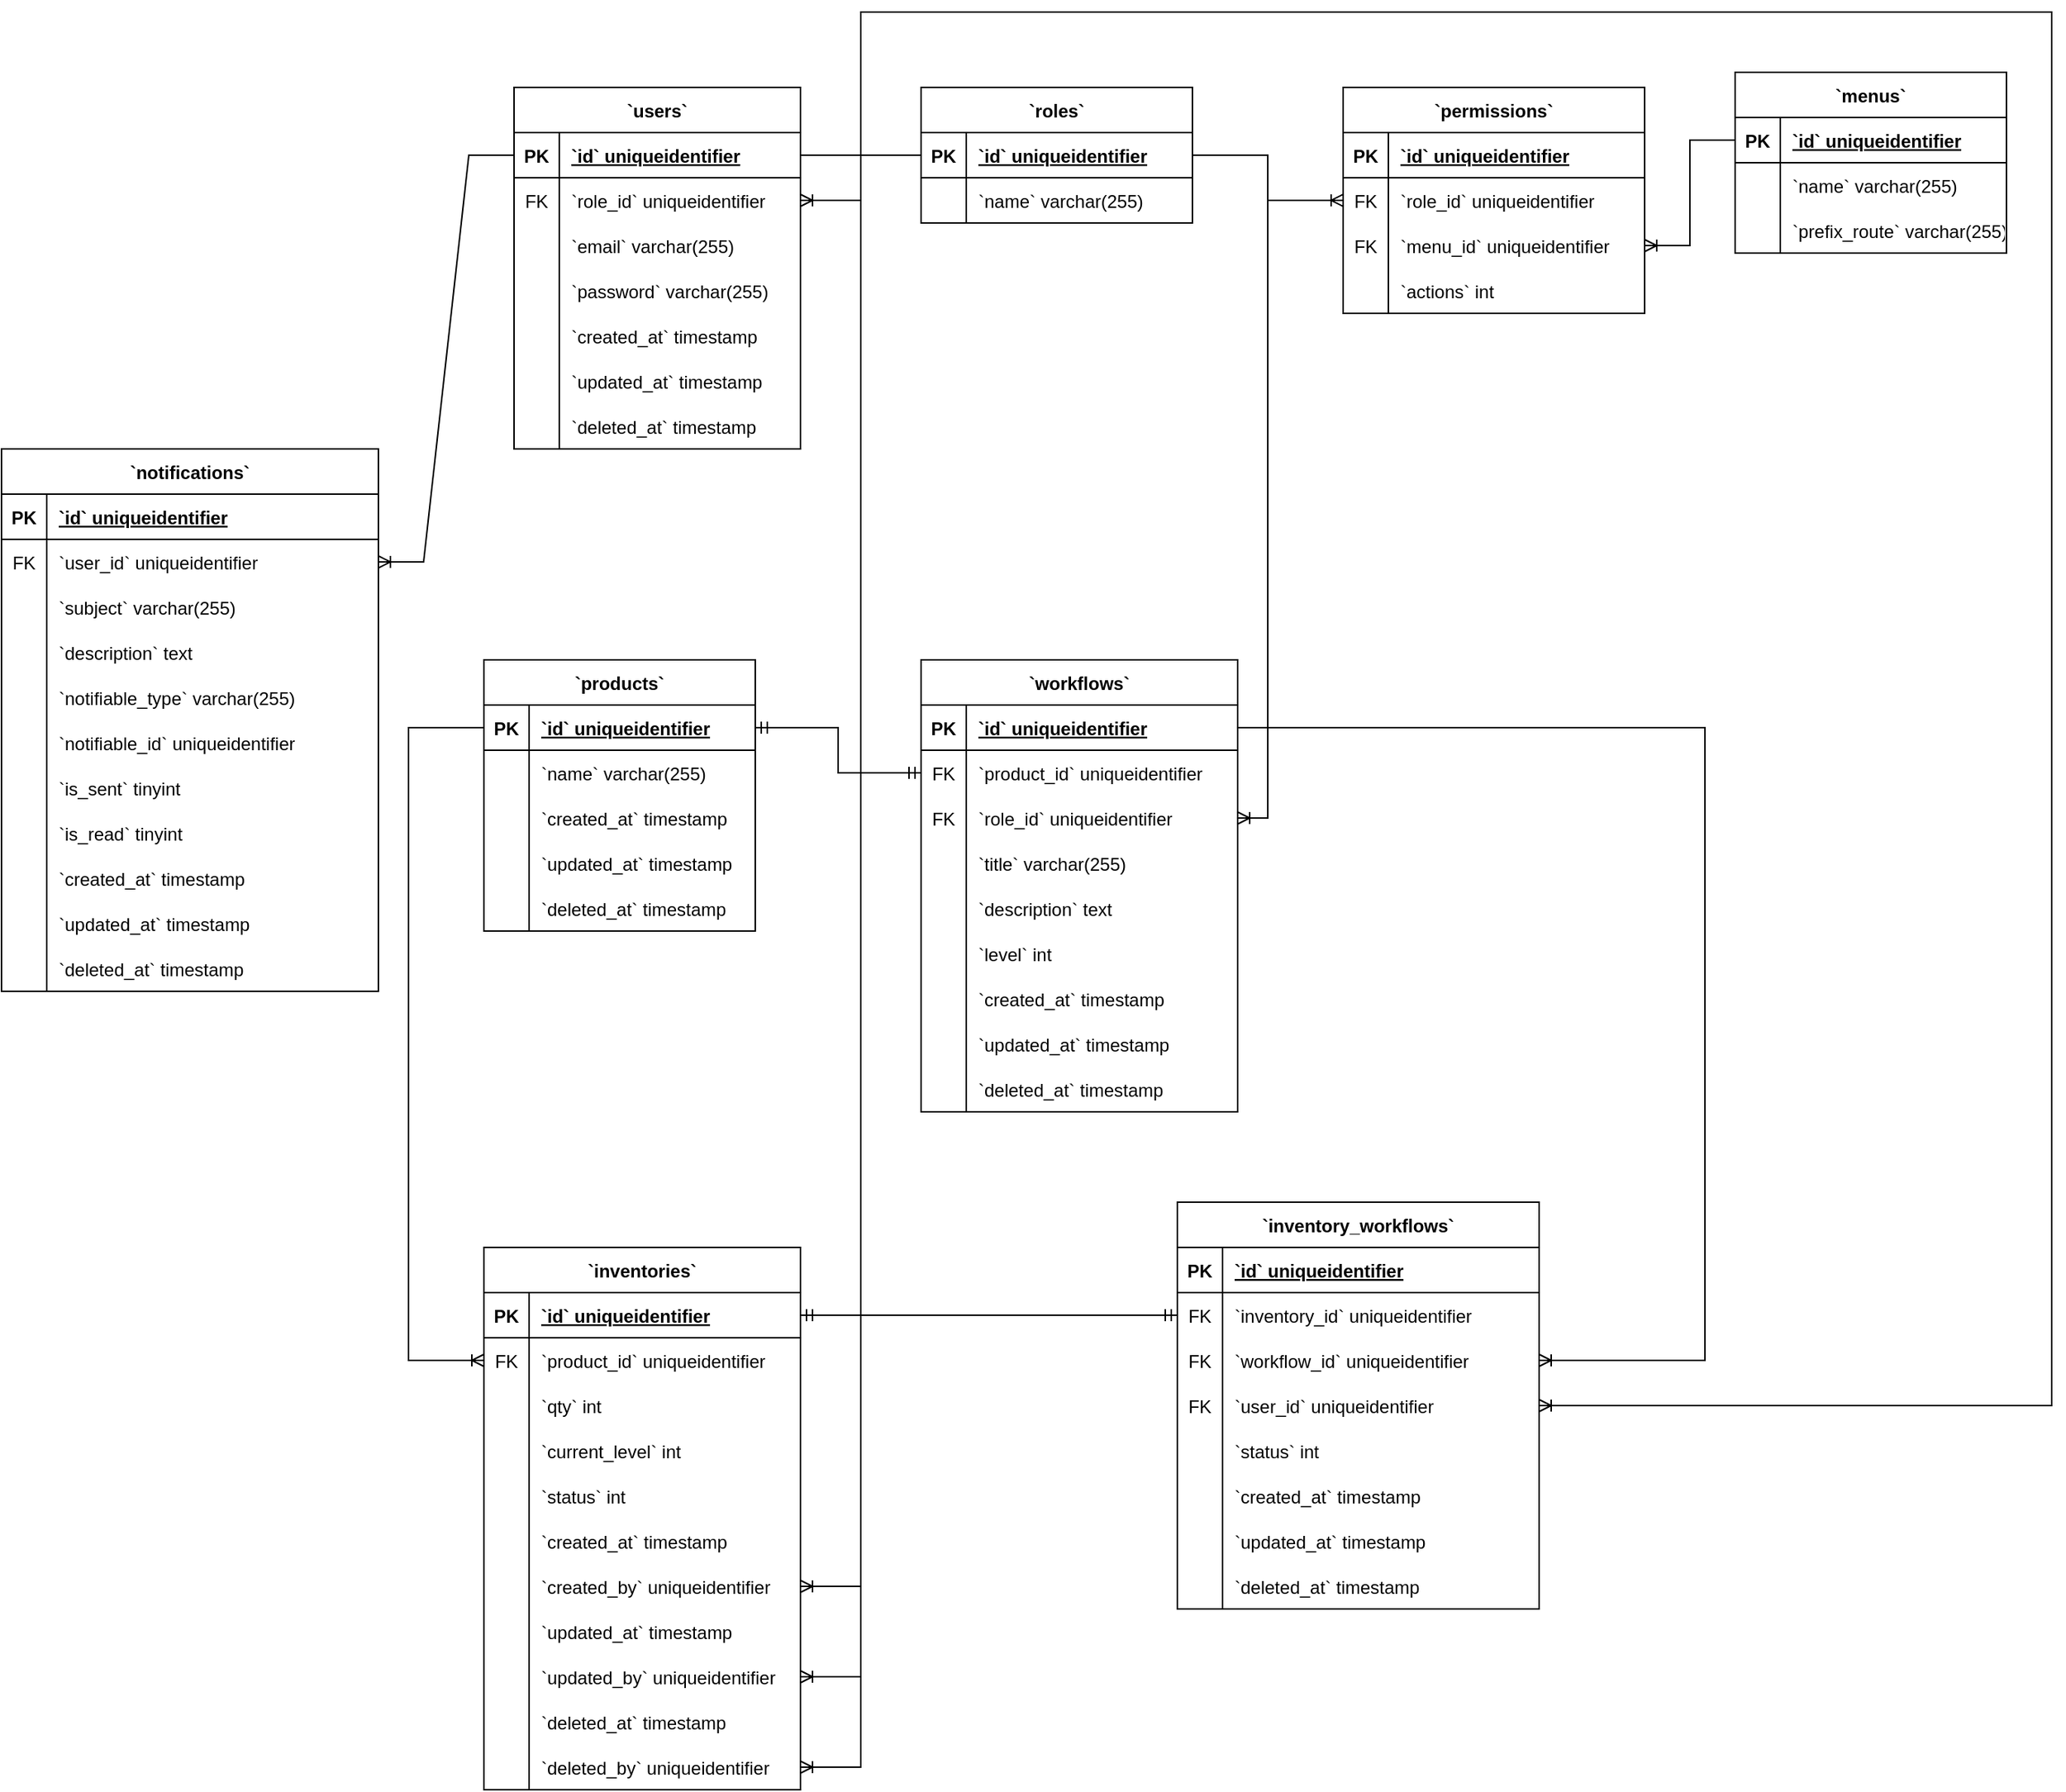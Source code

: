 <mxfile version="26.1.0">
  <diagram name="Page-1" id="e56a1550-8fbb-45ad-956c-1786394a9013">
    <mxGraphModel dx="3331" dy="1276" grid="1" gridSize="10" guides="1" tooltips="1" connect="1" arrows="1" fold="1" page="1" pageScale="1" pageWidth="1100" pageHeight="850" background="none" math="0" shadow="0">
      <root>
        <mxCell id="0" />
        <mxCell id="1" parent="0" />
        <mxCell id="4mhQoJkSlr7NZI0maON1-273" value="`users`" style="shape=table;startSize=30;container=1;collapsible=1;childLayout=tableLayout;fixedRows=1;rowLines=0;fontStyle=1;align=center;resizeLast=1;" vertex="1" parent="1">
          <mxGeometry x="-270" y="840" width="190.0" height="240" as="geometry" />
        </mxCell>
        <mxCell id="4mhQoJkSlr7NZI0maON1-274" value="" style="shape=tableRow;horizontal=0;startSize=0;swimlaneHead=0;swimlaneBody=0;fillColor=none;collapsible=0;dropTarget=0;points=[[0,0.5],[1,0.5]];portConstraint=eastwest;strokeColor=inherit;top=0;left=0;right=0;bottom=1;" vertex="1" parent="4mhQoJkSlr7NZI0maON1-273">
          <mxGeometry y="30" width="190.0" height="30" as="geometry" />
        </mxCell>
        <mxCell id="4mhQoJkSlr7NZI0maON1-275" value="PK" style="shape=partialRectangle;overflow=hidden;connectable=0;fillColor=none;strokeColor=inherit;top=0;left=0;bottom=0;right=0;fontStyle=1;" vertex="1" parent="4mhQoJkSlr7NZI0maON1-274">
          <mxGeometry width="30" height="30" as="geometry">
            <mxRectangle width="30" height="30" as="alternateBounds" />
          </mxGeometry>
        </mxCell>
        <mxCell id="4mhQoJkSlr7NZI0maON1-276" value="`id` uniqueidentifier " style="shape=partialRectangle;overflow=hidden;connectable=0;fillColor=none;align=left;strokeColor=inherit;top=0;left=0;bottom=0;right=0;spacingLeft=6;fontStyle=5;" vertex="1" parent="4mhQoJkSlr7NZI0maON1-274">
          <mxGeometry x="30" width="160.0" height="30" as="geometry">
            <mxRectangle width="160.0" height="30" as="alternateBounds" />
          </mxGeometry>
        </mxCell>
        <mxCell id="4mhQoJkSlr7NZI0maON1-283" value="" style="shape=tableRow;horizontal=0;startSize=0;swimlaneHead=0;swimlaneBody=0;fillColor=none;collapsible=0;dropTarget=0;points=[[0,0.5],[1,0.5]];portConstraint=eastwest;strokeColor=inherit;top=0;left=0;right=0;bottom=0;" vertex="1" parent="4mhQoJkSlr7NZI0maON1-273">
          <mxGeometry y="60" width="190.0" height="30" as="geometry" />
        </mxCell>
        <mxCell id="4mhQoJkSlr7NZI0maON1-284" value="FK" style="shape=partialRectangle;overflow=hidden;connectable=0;fillColor=none;strokeColor=inherit;top=0;left=0;bottom=0;right=0;" vertex="1" parent="4mhQoJkSlr7NZI0maON1-283">
          <mxGeometry width="30" height="30" as="geometry">
            <mxRectangle width="30" height="30" as="alternateBounds" />
          </mxGeometry>
        </mxCell>
        <mxCell id="4mhQoJkSlr7NZI0maON1-285" value="`role_id` uniqueidentifier" style="shape=partialRectangle;overflow=hidden;connectable=0;fillColor=none;align=left;strokeColor=inherit;top=0;left=0;bottom=0;right=0;spacingLeft=6;" vertex="1" parent="4mhQoJkSlr7NZI0maON1-283">
          <mxGeometry x="30" width="160.0" height="30" as="geometry">
            <mxRectangle width="160.0" height="30" as="alternateBounds" />
          </mxGeometry>
        </mxCell>
        <mxCell id="4mhQoJkSlr7NZI0maON1-277" value="" style="shape=tableRow;horizontal=0;startSize=0;swimlaneHead=0;swimlaneBody=0;fillColor=none;collapsible=0;dropTarget=0;points=[[0,0.5],[1,0.5]];portConstraint=eastwest;strokeColor=inherit;top=0;left=0;right=0;bottom=0;" vertex="1" parent="4mhQoJkSlr7NZI0maON1-273">
          <mxGeometry y="90" width="190.0" height="30" as="geometry" />
        </mxCell>
        <mxCell id="4mhQoJkSlr7NZI0maON1-278" value="" style="shape=partialRectangle;overflow=hidden;connectable=0;fillColor=none;strokeColor=inherit;top=0;left=0;bottom=0;right=0;" vertex="1" parent="4mhQoJkSlr7NZI0maON1-277">
          <mxGeometry width="30" height="30" as="geometry">
            <mxRectangle width="30" height="30" as="alternateBounds" />
          </mxGeometry>
        </mxCell>
        <mxCell id="4mhQoJkSlr7NZI0maON1-279" value="`email` varchar(255)" style="shape=partialRectangle;overflow=hidden;connectable=0;fillColor=none;align=left;strokeColor=inherit;top=0;left=0;bottom=0;right=0;spacingLeft=6;" vertex="1" parent="4mhQoJkSlr7NZI0maON1-277">
          <mxGeometry x="30" width="160.0" height="30" as="geometry">
            <mxRectangle width="160.0" height="30" as="alternateBounds" />
          </mxGeometry>
        </mxCell>
        <mxCell id="4mhQoJkSlr7NZI0maON1-280" value="" style="shape=tableRow;horizontal=0;startSize=0;swimlaneHead=0;swimlaneBody=0;fillColor=none;collapsible=0;dropTarget=0;points=[[0,0.5],[1,0.5]];portConstraint=eastwest;strokeColor=inherit;top=0;left=0;right=0;bottom=0;" vertex="1" parent="4mhQoJkSlr7NZI0maON1-273">
          <mxGeometry y="120" width="190.0" height="30" as="geometry" />
        </mxCell>
        <mxCell id="4mhQoJkSlr7NZI0maON1-281" value="" style="shape=partialRectangle;overflow=hidden;connectable=0;fillColor=none;strokeColor=inherit;top=0;left=0;bottom=0;right=0;" vertex="1" parent="4mhQoJkSlr7NZI0maON1-280">
          <mxGeometry width="30" height="30" as="geometry">
            <mxRectangle width="30" height="30" as="alternateBounds" />
          </mxGeometry>
        </mxCell>
        <mxCell id="4mhQoJkSlr7NZI0maON1-282" value="`password` varchar(255)" style="shape=partialRectangle;overflow=hidden;connectable=0;fillColor=none;align=left;strokeColor=inherit;top=0;left=0;bottom=0;right=0;spacingLeft=6;" vertex="1" parent="4mhQoJkSlr7NZI0maON1-280">
          <mxGeometry x="30" width="160.0" height="30" as="geometry">
            <mxRectangle width="160.0" height="30" as="alternateBounds" />
          </mxGeometry>
        </mxCell>
        <mxCell id="4mhQoJkSlr7NZI0maON1-286" value="" style="shape=tableRow;horizontal=0;startSize=0;swimlaneHead=0;swimlaneBody=0;fillColor=none;collapsible=0;dropTarget=0;points=[[0,0.5],[1,0.5]];portConstraint=eastwest;strokeColor=inherit;top=0;left=0;right=0;bottom=0;" vertex="1" parent="4mhQoJkSlr7NZI0maON1-273">
          <mxGeometry y="150" width="190.0" height="30" as="geometry" />
        </mxCell>
        <mxCell id="4mhQoJkSlr7NZI0maON1-287" value="" style="shape=partialRectangle;overflow=hidden;connectable=0;fillColor=none;strokeColor=inherit;top=0;left=0;bottom=0;right=0;" vertex="1" parent="4mhQoJkSlr7NZI0maON1-286">
          <mxGeometry width="30" height="30" as="geometry">
            <mxRectangle width="30" height="30" as="alternateBounds" />
          </mxGeometry>
        </mxCell>
        <mxCell id="4mhQoJkSlr7NZI0maON1-288" value="`created_at` timestamp" style="shape=partialRectangle;overflow=hidden;connectable=0;fillColor=none;align=left;strokeColor=inherit;top=0;left=0;bottom=0;right=0;spacingLeft=6;" vertex="1" parent="4mhQoJkSlr7NZI0maON1-286">
          <mxGeometry x="30" width="160.0" height="30" as="geometry">
            <mxRectangle width="160.0" height="30" as="alternateBounds" />
          </mxGeometry>
        </mxCell>
        <mxCell id="4mhQoJkSlr7NZI0maON1-289" value="" style="shape=tableRow;horizontal=0;startSize=0;swimlaneHead=0;swimlaneBody=0;fillColor=none;collapsible=0;dropTarget=0;points=[[0,0.5],[1,0.5]];portConstraint=eastwest;strokeColor=inherit;top=0;left=0;right=0;bottom=0;" vertex="1" parent="4mhQoJkSlr7NZI0maON1-273">
          <mxGeometry y="180" width="190.0" height="30" as="geometry" />
        </mxCell>
        <mxCell id="4mhQoJkSlr7NZI0maON1-290" value="" style="shape=partialRectangle;overflow=hidden;connectable=0;fillColor=none;strokeColor=inherit;top=0;left=0;bottom=0;right=0;" vertex="1" parent="4mhQoJkSlr7NZI0maON1-289">
          <mxGeometry width="30" height="30" as="geometry">
            <mxRectangle width="30" height="30" as="alternateBounds" />
          </mxGeometry>
        </mxCell>
        <mxCell id="4mhQoJkSlr7NZI0maON1-291" value="`updated_at` timestamp" style="shape=partialRectangle;overflow=hidden;connectable=0;fillColor=none;align=left;strokeColor=inherit;top=0;left=0;bottom=0;right=0;spacingLeft=6;" vertex="1" parent="4mhQoJkSlr7NZI0maON1-289">
          <mxGeometry x="30" width="160.0" height="30" as="geometry">
            <mxRectangle width="160.0" height="30" as="alternateBounds" />
          </mxGeometry>
        </mxCell>
        <mxCell id="4mhQoJkSlr7NZI0maON1-292" value="" style="shape=tableRow;horizontal=0;startSize=0;swimlaneHead=0;swimlaneBody=0;fillColor=none;collapsible=0;dropTarget=0;points=[[0,0.5],[1,0.5]];portConstraint=eastwest;strokeColor=inherit;top=0;left=0;right=0;bottom=0;" vertex="1" parent="4mhQoJkSlr7NZI0maON1-273">
          <mxGeometry y="210" width="190.0" height="30" as="geometry" />
        </mxCell>
        <mxCell id="4mhQoJkSlr7NZI0maON1-293" value="" style="shape=partialRectangle;overflow=hidden;connectable=0;fillColor=none;strokeColor=inherit;top=0;left=0;bottom=0;right=0;" vertex="1" parent="4mhQoJkSlr7NZI0maON1-292">
          <mxGeometry width="30" height="30" as="geometry">
            <mxRectangle width="30" height="30" as="alternateBounds" />
          </mxGeometry>
        </mxCell>
        <mxCell id="4mhQoJkSlr7NZI0maON1-294" value="`deleted_at` timestamp" style="shape=partialRectangle;overflow=hidden;connectable=0;fillColor=none;align=left;strokeColor=inherit;top=0;left=0;bottom=0;right=0;spacingLeft=6;" vertex="1" parent="4mhQoJkSlr7NZI0maON1-292">
          <mxGeometry x="30" width="160.0" height="30" as="geometry">
            <mxRectangle width="160.0" height="30" as="alternateBounds" />
          </mxGeometry>
        </mxCell>
        <mxCell id="4mhQoJkSlr7NZI0maON1-295" value="`roles`" style="shape=table;startSize=30;container=1;collapsible=1;childLayout=tableLayout;fixedRows=1;rowLines=0;fontStyle=1;align=center;resizeLast=1;" vertex="1" parent="1">
          <mxGeometry y="840" width="180" height="90" as="geometry" />
        </mxCell>
        <mxCell id="4mhQoJkSlr7NZI0maON1-296" value="" style="shape=tableRow;horizontal=0;startSize=0;swimlaneHead=0;swimlaneBody=0;fillColor=none;collapsible=0;dropTarget=0;points=[[0,0.5],[1,0.5]];portConstraint=eastwest;strokeColor=inherit;top=0;left=0;right=0;bottom=1;" vertex="1" parent="4mhQoJkSlr7NZI0maON1-295">
          <mxGeometry y="30" width="180" height="30" as="geometry" />
        </mxCell>
        <mxCell id="4mhQoJkSlr7NZI0maON1-297" value="PK" style="shape=partialRectangle;overflow=hidden;connectable=0;fillColor=none;strokeColor=inherit;top=0;left=0;bottom=0;right=0;fontStyle=1;" vertex="1" parent="4mhQoJkSlr7NZI0maON1-296">
          <mxGeometry width="30" height="30" as="geometry">
            <mxRectangle width="30" height="30" as="alternateBounds" />
          </mxGeometry>
        </mxCell>
        <mxCell id="4mhQoJkSlr7NZI0maON1-298" value="`id` uniqueidentifier " style="shape=partialRectangle;overflow=hidden;connectable=0;fillColor=none;align=left;strokeColor=inherit;top=0;left=0;bottom=0;right=0;spacingLeft=6;fontStyle=5;" vertex="1" parent="4mhQoJkSlr7NZI0maON1-296">
          <mxGeometry x="30" width="150" height="30" as="geometry">
            <mxRectangle width="150" height="30" as="alternateBounds" />
          </mxGeometry>
        </mxCell>
        <mxCell id="4mhQoJkSlr7NZI0maON1-299" value="" style="shape=tableRow;horizontal=0;startSize=0;swimlaneHead=0;swimlaneBody=0;fillColor=none;collapsible=0;dropTarget=0;points=[[0,0.5],[1,0.5]];portConstraint=eastwest;strokeColor=inherit;top=0;left=0;right=0;bottom=0;" vertex="1" parent="4mhQoJkSlr7NZI0maON1-295">
          <mxGeometry y="60" width="180" height="30" as="geometry" />
        </mxCell>
        <mxCell id="4mhQoJkSlr7NZI0maON1-300" value="" style="shape=partialRectangle;overflow=hidden;connectable=0;fillColor=none;strokeColor=inherit;top=0;left=0;bottom=0;right=0;" vertex="1" parent="4mhQoJkSlr7NZI0maON1-299">
          <mxGeometry width="30" height="30" as="geometry">
            <mxRectangle width="30" height="30" as="alternateBounds" />
          </mxGeometry>
        </mxCell>
        <mxCell id="4mhQoJkSlr7NZI0maON1-301" value="`name` varchar(255)" style="shape=partialRectangle;overflow=hidden;connectable=0;fillColor=none;align=left;strokeColor=inherit;top=0;left=0;bottom=0;right=0;spacingLeft=6;" vertex="1" parent="4mhQoJkSlr7NZI0maON1-299">
          <mxGeometry x="30" width="150" height="30" as="geometry">
            <mxRectangle width="150" height="30" as="alternateBounds" />
          </mxGeometry>
        </mxCell>
        <mxCell id="4mhQoJkSlr7NZI0maON1-311" value="`permissions`" style="shape=table;startSize=30;container=1;collapsible=1;childLayout=tableLayout;fixedRows=1;rowLines=0;fontStyle=1;align=center;resizeLast=1;" vertex="1" parent="1">
          <mxGeometry x="280" y="840" width="200" height="150" as="geometry" />
        </mxCell>
        <mxCell id="4mhQoJkSlr7NZI0maON1-312" value="" style="shape=tableRow;horizontal=0;startSize=0;swimlaneHead=0;swimlaneBody=0;fillColor=none;collapsible=0;dropTarget=0;points=[[0,0.5],[1,0.5]];portConstraint=eastwest;strokeColor=inherit;top=0;left=0;right=0;bottom=1;" vertex="1" parent="4mhQoJkSlr7NZI0maON1-311">
          <mxGeometry y="30" width="200" height="30" as="geometry" />
        </mxCell>
        <mxCell id="4mhQoJkSlr7NZI0maON1-313" value="PK" style="shape=partialRectangle;overflow=hidden;connectable=0;fillColor=none;strokeColor=inherit;top=0;left=0;bottom=0;right=0;fontStyle=1;" vertex="1" parent="4mhQoJkSlr7NZI0maON1-312">
          <mxGeometry width="30" height="30" as="geometry">
            <mxRectangle width="30" height="30" as="alternateBounds" />
          </mxGeometry>
        </mxCell>
        <mxCell id="4mhQoJkSlr7NZI0maON1-314" value="`id` uniqueidentifier " style="shape=partialRectangle;overflow=hidden;connectable=0;fillColor=none;align=left;strokeColor=inherit;top=0;left=0;bottom=0;right=0;spacingLeft=6;fontStyle=5;" vertex="1" parent="4mhQoJkSlr7NZI0maON1-312">
          <mxGeometry x="30" width="170" height="30" as="geometry">
            <mxRectangle width="170" height="30" as="alternateBounds" />
          </mxGeometry>
        </mxCell>
        <mxCell id="4mhQoJkSlr7NZI0maON1-315" value="" style="shape=tableRow;horizontal=0;startSize=0;swimlaneHead=0;swimlaneBody=0;fillColor=none;collapsible=0;dropTarget=0;points=[[0,0.5],[1,0.5]];portConstraint=eastwest;strokeColor=inherit;top=0;left=0;right=0;bottom=0;" vertex="1" parent="4mhQoJkSlr7NZI0maON1-311">
          <mxGeometry y="60" width="200" height="30" as="geometry" />
        </mxCell>
        <mxCell id="4mhQoJkSlr7NZI0maON1-316" value="FK" style="shape=partialRectangle;overflow=hidden;connectable=0;fillColor=none;strokeColor=inherit;top=0;left=0;bottom=0;right=0;" vertex="1" parent="4mhQoJkSlr7NZI0maON1-315">
          <mxGeometry width="30" height="30" as="geometry">
            <mxRectangle width="30" height="30" as="alternateBounds" />
          </mxGeometry>
        </mxCell>
        <mxCell id="4mhQoJkSlr7NZI0maON1-317" value="`role_id` uniqueidentifier" style="shape=partialRectangle;overflow=hidden;connectable=0;fillColor=none;align=left;strokeColor=inherit;top=0;left=0;bottom=0;right=0;spacingLeft=6;" vertex="1" parent="4mhQoJkSlr7NZI0maON1-315">
          <mxGeometry x="30" width="170" height="30" as="geometry">
            <mxRectangle width="170" height="30" as="alternateBounds" />
          </mxGeometry>
        </mxCell>
        <mxCell id="4mhQoJkSlr7NZI0maON1-318" value="" style="shape=tableRow;horizontal=0;startSize=0;swimlaneHead=0;swimlaneBody=0;fillColor=none;collapsible=0;dropTarget=0;points=[[0,0.5],[1,0.5]];portConstraint=eastwest;strokeColor=inherit;top=0;left=0;right=0;bottom=0;" vertex="1" parent="4mhQoJkSlr7NZI0maON1-311">
          <mxGeometry y="90" width="200" height="30" as="geometry" />
        </mxCell>
        <mxCell id="4mhQoJkSlr7NZI0maON1-319" value="FK" style="shape=partialRectangle;overflow=hidden;connectable=0;fillColor=none;strokeColor=inherit;top=0;left=0;bottom=0;right=0;" vertex="1" parent="4mhQoJkSlr7NZI0maON1-318">
          <mxGeometry width="30" height="30" as="geometry">
            <mxRectangle width="30" height="30" as="alternateBounds" />
          </mxGeometry>
        </mxCell>
        <mxCell id="4mhQoJkSlr7NZI0maON1-320" value="`menu_id` uniqueidentifier" style="shape=partialRectangle;overflow=hidden;connectable=0;fillColor=none;align=left;strokeColor=inherit;top=0;left=0;bottom=0;right=0;spacingLeft=6;" vertex="1" parent="4mhQoJkSlr7NZI0maON1-318">
          <mxGeometry x="30" width="170" height="30" as="geometry">
            <mxRectangle width="170" height="30" as="alternateBounds" />
          </mxGeometry>
        </mxCell>
        <mxCell id="4mhQoJkSlr7NZI0maON1-321" value="" style="shape=tableRow;horizontal=0;startSize=0;swimlaneHead=0;swimlaneBody=0;fillColor=none;collapsible=0;dropTarget=0;points=[[0,0.5],[1,0.5]];portConstraint=eastwest;strokeColor=inherit;top=0;left=0;right=0;bottom=0;" vertex="1" parent="4mhQoJkSlr7NZI0maON1-311">
          <mxGeometry y="120" width="200" height="30" as="geometry" />
        </mxCell>
        <mxCell id="4mhQoJkSlr7NZI0maON1-322" value="" style="shape=partialRectangle;overflow=hidden;connectable=0;fillColor=none;strokeColor=inherit;top=0;left=0;bottom=0;right=0;" vertex="1" parent="4mhQoJkSlr7NZI0maON1-321">
          <mxGeometry width="30" height="30" as="geometry">
            <mxRectangle width="30" height="30" as="alternateBounds" />
          </mxGeometry>
        </mxCell>
        <mxCell id="4mhQoJkSlr7NZI0maON1-323" value="`actions` int" style="shape=partialRectangle;overflow=hidden;connectable=0;fillColor=none;align=left;strokeColor=inherit;top=0;left=0;bottom=0;right=0;spacingLeft=6;" vertex="1" parent="4mhQoJkSlr7NZI0maON1-321">
          <mxGeometry x="30" width="170" height="30" as="geometry">
            <mxRectangle width="170" height="30" as="alternateBounds" />
          </mxGeometry>
        </mxCell>
        <mxCell id="4mhQoJkSlr7NZI0maON1-333" value="`menus`" style="shape=table;startSize=30;container=1;collapsible=1;childLayout=tableLayout;fixedRows=1;rowLines=0;fontStyle=1;align=center;resizeLast=1;" vertex="1" parent="1">
          <mxGeometry x="540" y="830" width="180" height="120" as="geometry" />
        </mxCell>
        <mxCell id="4mhQoJkSlr7NZI0maON1-334" value="" style="shape=tableRow;horizontal=0;startSize=0;swimlaneHead=0;swimlaneBody=0;fillColor=none;collapsible=0;dropTarget=0;points=[[0,0.5],[1,0.5]];portConstraint=eastwest;strokeColor=inherit;top=0;left=0;right=0;bottom=1;" vertex="1" parent="4mhQoJkSlr7NZI0maON1-333">
          <mxGeometry y="30" width="180" height="30" as="geometry" />
        </mxCell>
        <mxCell id="4mhQoJkSlr7NZI0maON1-335" value="PK" style="shape=partialRectangle;overflow=hidden;connectable=0;fillColor=none;strokeColor=inherit;top=0;left=0;bottom=0;right=0;fontStyle=1;" vertex="1" parent="4mhQoJkSlr7NZI0maON1-334">
          <mxGeometry width="30" height="30" as="geometry">
            <mxRectangle width="30" height="30" as="alternateBounds" />
          </mxGeometry>
        </mxCell>
        <mxCell id="4mhQoJkSlr7NZI0maON1-336" value="`id` uniqueidentifier " style="shape=partialRectangle;overflow=hidden;connectable=0;fillColor=none;align=left;strokeColor=inherit;top=0;left=0;bottom=0;right=0;spacingLeft=6;fontStyle=5;" vertex="1" parent="4mhQoJkSlr7NZI0maON1-334">
          <mxGeometry x="30" width="150" height="30" as="geometry">
            <mxRectangle width="150" height="30" as="alternateBounds" />
          </mxGeometry>
        </mxCell>
        <mxCell id="4mhQoJkSlr7NZI0maON1-337" value="" style="shape=tableRow;horizontal=0;startSize=0;swimlaneHead=0;swimlaneBody=0;fillColor=none;collapsible=0;dropTarget=0;points=[[0,0.5],[1,0.5]];portConstraint=eastwest;strokeColor=inherit;top=0;left=0;right=0;bottom=0;" vertex="1" parent="4mhQoJkSlr7NZI0maON1-333">
          <mxGeometry y="60" width="180" height="30" as="geometry" />
        </mxCell>
        <mxCell id="4mhQoJkSlr7NZI0maON1-338" value="" style="shape=partialRectangle;overflow=hidden;connectable=0;fillColor=none;strokeColor=inherit;top=0;left=0;bottom=0;right=0;" vertex="1" parent="4mhQoJkSlr7NZI0maON1-337">
          <mxGeometry width="30" height="30" as="geometry">
            <mxRectangle width="30" height="30" as="alternateBounds" />
          </mxGeometry>
        </mxCell>
        <mxCell id="4mhQoJkSlr7NZI0maON1-339" value="`name` varchar(255)" style="shape=partialRectangle;overflow=hidden;connectable=0;fillColor=none;align=left;strokeColor=inherit;top=0;left=0;bottom=0;right=0;spacingLeft=6;" vertex="1" parent="4mhQoJkSlr7NZI0maON1-337">
          <mxGeometry x="30" width="150" height="30" as="geometry">
            <mxRectangle width="150" height="30" as="alternateBounds" />
          </mxGeometry>
        </mxCell>
        <mxCell id="4mhQoJkSlr7NZI0maON1-564" value="" style="shape=tableRow;horizontal=0;startSize=0;swimlaneHead=0;swimlaneBody=0;fillColor=none;collapsible=0;dropTarget=0;points=[[0,0.5],[1,0.5]];portConstraint=eastwest;strokeColor=inherit;top=0;left=0;right=0;bottom=0;" vertex="1" parent="4mhQoJkSlr7NZI0maON1-333">
          <mxGeometry y="90" width="180" height="30" as="geometry" />
        </mxCell>
        <mxCell id="4mhQoJkSlr7NZI0maON1-565" value="" style="shape=partialRectangle;overflow=hidden;connectable=0;fillColor=none;strokeColor=inherit;top=0;left=0;bottom=0;right=0;" vertex="1" parent="4mhQoJkSlr7NZI0maON1-564">
          <mxGeometry width="30" height="30" as="geometry">
            <mxRectangle width="30" height="30" as="alternateBounds" />
          </mxGeometry>
        </mxCell>
        <mxCell id="4mhQoJkSlr7NZI0maON1-566" value="`prefix_route` varchar(255)" style="shape=partialRectangle;overflow=hidden;connectable=0;fillColor=none;align=left;strokeColor=inherit;top=0;left=0;bottom=0;right=0;spacingLeft=6;" vertex="1" parent="4mhQoJkSlr7NZI0maON1-564">
          <mxGeometry x="30" width="150" height="30" as="geometry">
            <mxRectangle width="150" height="30" as="alternateBounds" />
          </mxGeometry>
        </mxCell>
        <mxCell id="4mhQoJkSlr7NZI0maON1-349" value="`notifications`" style="shape=table;startSize=30;container=1;collapsible=1;childLayout=tableLayout;fixedRows=1;rowLines=0;fontStyle=1;align=center;resizeLast=1;" vertex="1" parent="1">
          <mxGeometry x="-610" y="1080" width="250" height="360" as="geometry" />
        </mxCell>
        <mxCell id="4mhQoJkSlr7NZI0maON1-350" value="" style="shape=tableRow;horizontal=0;startSize=0;swimlaneHead=0;swimlaneBody=0;fillColor=none;collapsible=0;dropTarget=0;points=[[0,0.5],[1,0.5]];portConstraint=eastwest;strokeColor=inherit;top=0;left=0;right=0;bottom=1;" vertex="1" parent="4mhQoJkSlr7NZI0maON1-349">
          <mxGeometry y="30" width="250" height="30" as="geometry" />
        </mxCell>
        <mxCell id="4mhQoJkSlr7NZI0maON1-351" value="PK" style="shape=partialRectangle;overflow=hidden;connectable=0;fillColor=none;strokeColor=inherit;top=0;left=0;bottom=0;right=0;fontStyle=1;" vertex="1" parent="4mhQoJkSlr7NZI0maON1-350">
          <mxGeometry width="30" height="30" as="geometry">
            <mxRectangle width="30" height="30" as="alternateBounds" />
          </mxGeometry>
        </mxCell>
        <mxCell id="4mhQoJkSlr7NZI0maON1-352" value="`id` uniqueidentifier " style="shape=partialRectangle;overflow=hidden;connectable=0;fillColor=none;align=left;strokeColor=inherit;top=0;left=0;bottom=0;right=0;spacingLeft=6;fontStyle=5;" vertex="1" parent="4mhQoJkSlr7NZI0maON1-350">
          <mxGeometry x="30" width="220" height="30" as="geometry">
            <mxRectangle width="220" height="30" as="alternateBounds" />
          </mxGeometry>
        </mxCell>
        <mxCell id="4mhQoJkSlr7NZI0maON1-359" value="" style="shape=tableRow;horizontal=0;startSize=0;swimlaneHead=0;swimlaneBody=0;fillColor=none;collapsible=0;dropTarget=0;points=[[0,0.5],[1,0.5]];portConstraint=eastwest;strokeColor=inherit;top=0;left=0;right=0;bottom=0;" vertex="1" parent="4mhQoJkSlr7NZI0maON1-349">
          <mxGeometry y="60" width="250" height="30" as="geometry" />
        </mxCell>
        <mxCell id="4mhQoJkSlr7NZI0maON1-360" value="FK" style="shape=partialRectangle;overflow=hidden;connectable=0;fillColor=none;strokeColor=inherit;top=0;left=0;bottom=0;right=0;" vertex="1" parent="4mhQoJkSlr7NZI0maON1-359">
          <mxGeometry width="30" height="30" as="geometry">
            <mxRectangle width="30" height="30" as="alternateBounds" />
          </mxGeometry>
        </mxCell>
        <mxCell id="4mhQoJkSlr7NZI0maON1-361" value="`user_id` uniqueidentifier" style="shape=partialRectangle;overflow=hidden;connectable=0;fillColor=none;align=left;strokeColor=inherit;top=0;left=0;bottom=0;right=0;spacingLeft=6;" vertex="1" parent="4mhQoJkSlr7NZI0maON1-359">
          <mxGeometry x="30" width="220" height="30" as="geometry">
            <mxRectangle width="220" height="30" as="alternateBounds" />
          </mxGeometry>
        </mxCell>
        <mxCell id="4mhQoJkSlr7NZI0maON1-353" value="" style="shape=tableRow;horizontal=0;startSize=0;swimlaneHead=0;swimlaneBody=0;fillColor=none;collapsible=0;dropTarget=0;points=[[0,0.5],[1,0.5]];portConstraint=eastwest;strokeColor=inherit;top=0;left=0;right=0;bottom=0;" vertex="1" parent="4mhQoJkSlr7NZI0maON1-349">
          <mxGeometry y="90" width="250" height="30" as="geometry" />
        </mxCell>
        <mxCell id="4mhQoJkSlr7NZI0maON1-354" value="" style="shape=partialRectangle;overflow=hidden;connectable=0;fillColor=none;strokeColor=inherit;top=0;left=0;bottom=0;right=0;" vertex="1" parent="4mhQoJkSlr7NZI0maON1-353">
          <mxGeometry width="30" height="30" as="geometry">
            <mxRectangle width="30" height="30" as="alternateBounds" />
          </mxGeometry>
        </mxCell>
        <mxCell id="4mhQoJkSlr7NZI0maON1-355" value="`subject` varchar(255)" style="shape=partialRectangle;overflow=hidden;connectable=0;fillColor=none;align=left;strokeColor=inherit;top=0;left=0;bottom=0;right=0;spacingLeft=6;" vertex="1" parent="4mhQoJkSlr7NZI0maON1-353">
          <mxGeometry x="30" width="220" height="30" as="geometry">
            <mxRectangle width="220" height="30" as="alternateBounds" />
          </mxGeometry>
        </mxCell>
        <mxCell id="4mhQoJkSlr7NZI0maON1-356" value="" style="shape=tableRow;horizontal=0;startSize=0;swimlaneHead=0;swimlaneBody=0;fillColor=none;collapsible=0;dropTarget=0;points=[[0,0.5],[1,0.5]];portConstraint=eastwest;strokeColor=inherit;top=0;left=0;right=0;bottom=0;" vertex="1" parent="4mhQoJkSlr7NZI0maON1-349">
          <mxGeometry y="120" width="250" height="30" as="geometry" />
        </mxCell>
        <mxCell id="4mhQoJkSlr7NZI0maON1-357" value="" style="shape=partialRectangle;overflow=hidden;connectable=0;fillColor=none;strokeColor=inherit;top=0;left=0;bottom=0;right=0;" vertex="1" parent="4mhQoJkSlr7NZI0maON1-356">
          <mxGeometry width="30" height="30" as="geometry">
            <mxRectangle width="30" height="30" as="alternateBounds" />
          </mxGeometry>
        </mxCell>
        <mxCell id="4mhQoJkSlr7NZI0maON1-358" value="`description` text" style="shape=partialRectangle;overflow=hidden;connectable=0;fillColor=none;align=left;strokeColor=inherit;top=0;left=0;bottom=0;right=0;spacingLeft=6;" vertex="1" parent="4mhQoJkSlr7NZI0maON1-356">
          <mxGeometry x="30" width="220" height="30" as="geometry">
            <mxRectangle width="220" height="30" as="alternateBounds" />
          </mxGeometry>
        </mxCell>
        <mxCell id="4mhQoJkSlr7NZI0maON1-561" value="" style="shape=tableRow;horizontal=0;startSize=0;swimlaneHead=0;swimlaneBody=0;fillColor=none;collapsible=0;dropTarget=0;points=[[0,0.5],[1,0.5]];portConstraint=eastwest;strokeColor=inherit;top=0;left=0;right=0;bottom=0;" vertex="1" parent="4mhQoJkSlr7NZI0maON1-349">
          <mxGeometry y="150" width="250" height="30" as="geometry" />
        </mxCell>
        <mxCell id="4mhQoJkSlr7NZI0maON1-562" value="" style="shape=partialRectangle;overflow=hidden;connectable=0;fillColor=none;strokeColor=inherit;top=0;left=0;bottom=0;right=0;" vertex="1" parent="4mhQoJkSlr7NZI0maON1-561">
          <mxGeometry width="30" height="30" as="geometry">
            <mxRectangle width="30" height="30" as="alternateBounds" />
          </mxGeometry>
        </mxCell>
        <mxCell id="4mhQoJkSlr7NZI0maON1-563" value="`notifiable_type` varchar(255)" style="shape=partialRectangle;overflow=hidden;connectable=0;fillColor=none;align=left;strokeColor=inherit;top=0;left=0;bottom=0;right=0;spacingLeft=6;" vertex="1" parent="4mhQoJkSlr7NZI0maON1-561">
          <mxGeometry x="30" width="220" height="30" as="geometry">
            <mxRectangle width="220" height="30" as="alternateBounds" />
          </mxGeometry>
        </mxCell>
        <mxCell id="4mhQoJkSlr7NZI0maON1-558" value="" style="shape=tableRow;horizontal=0;startSize=0;swimlaneHead=0;swimlaneBody=0;fillColor=none;collapsible=0;dropTarget=0;points=[[0,0.5],[1,0.5]];portConstraint=eastwest;strokeColor=inherit;top=0;left=0;right=0;bottom=0;" vertex="1" parent="4mhQoJkSlr7NZI0maON1-349">
          <mxGeometry y="180" width="250" height="30" as="geometry" />
        </mxCell>
        <mxCell id="4mhQoJkSlr7NZI0maON1-559" value="" style="shape=partialRectangle;overflow=hidden;connectable=0;fillColor=none;strokeColor=inherit;top=0;left=0;bottom=0;right=0;" vertex="1" parent="4mhQoJkSlr7NZI0maON1-558">
          <mxGeometry width="30" height="30" as="geometry">
            <mxRectangle width="30" height="30" as="alternateBounds" />
          </mxGeometry>
        </mxCell>
        <mxCell id="4mhQoJkSlr7NZI0maON1-560" value="`notifiable_id` uniqueidentifier" style="shape=partialRectangle;overflow=hidden;connectable=0;fillColor=none;align=left;strokeColor=inherit;top=0;left=0;bottom=0;right=0;spacingLeft=6;" vertex="1" parent="4mhQoJkSlr7NZI0maON1-558">
          <mxGeometry x="30" width="220" height="30" as="geometry">
            <mxRectangle width="220" height="30" as="alternateBounds" />
          </mxGeometry>
        </mxCell>
        <mxCell id="4mhQoJkSlr7NZI0maON1-547" value="" style="shape=tableRow;horizontal=0;startSize=0;swimlaneHead=0;swimlaneBody=0;fillColor=none;collapsible=0;dropTarget=0;points=[[0,0.5],[1,0.5]];portConstraint=eastwest;strokeColor=inherit;top=0;left=0;right=0;bottom=0;" vertex="1" parent="4mhQoJkSlr7NZI0maON1-349">
          <mxGeometry y="210" width="250" height="30" as="geometry" />
        </mxCell>
        <mxCell id="4mhQoJkSlr7NZI0maON1-548" value="" style="shape=partialRectangle;overflow=hidden;connectable=0;fillColor=none;strokeColor=inherit;top=0;left=0;bottom=0;right=0;" vertex="1" parent="4mhQoJkSlr7NZI0maON1-547">
          <mxGeometry width="30" height="30" as="geometry">
            <mxRectangle width="30" height="30" as="alternateBounds" />
          </mxGeometry>
        </mxCell>
        <mxCell id="4mhQoJkSlr7NZI0maON1-549" value="`is_sent` tinyint" style="shape=partialRectangle;overflow=hidden;connectable=0;fillColor=none;align=left;strokeColor=inherit;top=0;left=0;bottom=0;right=0;spacingLeft=6;" vertex="1" parent="4mhQoJkSlr7NZI0maON1-547">
          <mxGeometry x="30" width="220" height="30" as="geometry">
            <mxRectangle width="220" height="30" as="alternateBounds" />
          </mxGeometry>
        </mxCell>
        <mxCell id="4mhQoJkSlr7NZI0maON1-362" value="" style="shape=tableRow;horizontal=0;startSize=0;swimlaneHead=0;swimlaneBody=0;fillColor=none;collapsible=0;dropTarget=0;points=[[0,0.5],[1,0.5]];portConstraint=eastwest;strokeColor=inherit;top=0;left=0;right=0;bottom=0;" vertex="1" parent="4mhQoJkSlr7NZI0maON1-349">
          <mxGeometry y="240" width="250" height="30" as="geometry" />
        </mxCell>
        <mxCell id="4mhQoJkSlr7NZI0maON1-363" value="" style="shape=partialRectangle;overflow=hidden;connectable=0;fillColor=none;strokeColor=inherit;top=0;left=0;bottom=0;right=0;" vertex="1" parent="4mhQoJkSlr7NZI0maON1-362">
          <mxGeometry width="30" height="30" as="geometry">
            <mxRectangle width="30" height="30" as="alternateBounds" />
          </mxGeometry>
        </mxCell>
        <mxCell id="4mhQoJkSlr7NZI0maON1-364" value="`is_read` tinyint" style="shape=partialRectangle;overflow=hidden;connectable=0;fillColor=none;align=left;strokeColor=inherit;top=0;left=0;bottom=0;right=0;spacingLeft=6;" vertex="1" parent="4mhQoJkSlr7NZI0maON1-362">
          <mxGeometry x="30" width="220" height="30" as="geometry">
            <mxRectangle width="220" height="30" as="alternateBounds" />
          </mxGeometry>
        </mxCell>
        <mxCell id="4mhQoJkSlr7NZI0maON1-365" value="" style="shape=tableRow;horizontal=0;startSize=0;swimlaneHead=0;swimlaneBody=0;fillColor=none;collapsible=0;dropTarget=0;points=[[0,0.5],[1,0.5]];portConstraint=eastwest;strokeColor=inherit;top=0;left=0;right=0;bottom=0;" vertex="1" parent="4mhQoJkSlr7NZI0maON1-349">
          <mxGeometry y="270" width="250" height="30" as="geometry" />
        </mxCell>
        <mxCell id="4mhQoJkSlr7NZI0maON1-366" value="" style="shape=partialRectangle;overflow=hidden;connectable=0;fillColor=none;strokeColor=inherit;top=0;left=0;bottom=0;right=0;" vertex="1" parent="4mhQoJkSlr7NZI0maON1-365">
          <mxGeometry width="30" height="30" as="geometry">
            <mxRectangle width="30" height="30" as="alternateBounds" />
          </mxGeometry>
        </mxCell>
        <mxCell id="4mhQoJkSlr7NZI0maON1-367" value="`created_at` timestamp" style="shape=partialRectangle;overflow=hidden;connectable=0;fillColor=none;align=left;strokeColor=inherit;top=0;left=0;bottom=0;right=0;spacingLeft=6;" vertex="1" parent="4mhQoJkSlr7NZI0maON1-365">
          <mxGeometry x="30" width="220" height="30" as="geometry">
            <mxRectangle width="220" height="30" as="alternateBounds" />
          </mxGeometry>
        </mxCell>
        <mxCell id="4mhQoJkSlr7NZI0maON1-368" value="" style="shape=tableRow;horizontal=0;startSize=0;swimlaneHead=0;swimlaneBody=0;fillColor=none;collapsible=0;dropTarget=0;points=[[0,0.5],[1,0.5]];portConstraint=eastwest;strokeColor=inherit;top=0;left=0;right=0;bottom=0;" vertex="1" parent="4mhQoJkSlr7NZI0maON1-349">
          <mxGeometry y="300" width="250" height="30" as="geometry" />
        </mxCell>
        <mxCell id="4mhQoJkSlr7NZI0maON1-369" value="" style="shape=partialRectangle;overflow=hidden;connectable=0;fillColor=none;strokeColor=inherit;top=0;left=0;bottom=0;right=0;" vertex="1" parent="4mhQoJkSlr7NZI0maON1-368">
          <mxGeometry width="30" height="30" as="geometry">
            <mxRectangle width="30" height="30" as="alternateBounds" />
          </mxGeometry>
        </mxCell>
        <mxCell id="4mhQoJkSlr7NZI0maON1-370" value="`updated_at` timestamp" style="shape=partialRectangle;overflow=hidden;connectable=0;fillColor=none;align=left;strokeColor=inherit;top=0;left=0;bottom=0;right=0;spacingLeft=6;" vertex="1" parent="4mhQoJkSlr7NZI0maON1-368">
          <mxGeometry x="30" width="220" height="30" as="geometry">
            <mxRectangle width="220" height="30" as="alternateBounds" />
          </mxGeometry>
        </mxCell>
        <mxCell id="4mhQoJkSlr7NZI0maON1-371" value="" style="shape=tableRow;horizontal=0;startSize=0;swimlaneHead=0;swimlaneBody=0;fillColor=none;collapsible=0;dropTarget=0;points=[[0,0.5],[1,0.5]];portConstraint=eastwest;strokeColor=inherit;top=0;left=0;right=0;bottom=0;" vertex="1" parent="4mhQoJkSlr7NZI0maON1-349">
          <mxGeometry y="330" width="250" height="30" as="geometry" />
        </mxCell>
        <mxCell id="4mhQoJkSlr7NZI0maON1-372" value="" style="shape=partialRectangle;overflow=hidden;connectable=0;fillColor=none;strokeColor=inherit;top=0;left=0;bottom=0;right=0;" vertex="1" parent="4mhQoJkSlr7NZI0maON1-371">
          <mxGeometry width="30" height="30" as="geometry">
            <mxRectangle width="30" height="30" as="alternateBounds" />
          </mxGeometry>
        </mxCell>
        <mxCell id="4mhQoJkSlr7NZI0maON1-373" value="`deleted_at` timestamp" style="shape=partialRectangle;overflow=hidden;connectable=0;fillColor=none;align=left;strokeColor=inherit;top=0;left=0;bottom=0;right=0;spacingLeft=6;" vertex="1" parent="4mhQoJkSlr7NZI0maON1-371">
          <mxGeometry x="30" width="220" height="30" as="geometry">
            <mxRectangle width="220" height="30" as="alternateBounds" />
          </mxGeometry>
        </mxCell>
        <mxCell id="4mhQoJkSlr7NZI0maON1-374" value="`products`" style="shape=table;startSize=30;container=1;collapsible=1;childLayout=tableLayout;fixedRows=1;rowLines=0;fontStyle=1;align=center;resizeLast=1;" vertex="1" parent="1">
          <mxGeometry x="-290" y="1220" width="180" height="180" as="geometry" />
        </mxCell>
        <mxCell id="4mhQoJkSlr7NZI0maON1-375" value="" style="shape=tableRow;horizontal=0;startSize=0;swimlaneHead=0;swimlaneBody=0;fillColor=none;collapsible=0;dropTarget=0;points=[[0,0.5],[1,0.5]];portConstraint=eastwest;strokeColor=inherit;top=0;left=0;right=0;bottom=1;" vertex="1" parent="4mhQoJkSlr7NZI0maON1-374">
          <mxGeometry y="30" width="180" height="30" as="geometry" />
        </mxCell>
        <mxCell id="4mhQoJkSlr7NZI0maON1-376" value="PK" style="shape=partialRectangle;overflow=hidden;connectable=0;fillColor=none;strokeColor=inherit;top=0;left=0;bottom=0;right=0;fontStyle=1;" vertex="1" parent="4mhQoJkSlr7NZI0maON1-375">
          <mxGeometry width="30" height="30" as="geometry">
            <mxRectangle width="30" height="30" as="alternateBounds" />
          </mxGeometry>
        </mxCell>
        <mxCell id="4mhQoJkSlr7NZI0maON1-377" value="`id` uniqueidentifier " style="shape=partialRectangle;overflow=hidden;connectable=0;fillColor=none;align=left;strokeColor=inherit;top=0;left=0;bottom=0;right=0;spacingLeft=6;fontStyle=5;" vertex="1" parent="4mhQoJkSlr7NZI0maON1-375">
          <mxGeometry x="30" width="150" height="30" as="geometry">
            <mxRectangle width="150" height="30" as="alternateBounds" />
          </mxGeometry>
        </mxCell>
        <mxCell id="4mhQoJkSlr7NZI0maON1-378" value="" style="shape=tableRow;horizontal=0;startSize=0;swimlaneHead=0;swimlaneBody=0;fillColor=none;collapsible=0;dropTarget=0;points=[[0,0.5],[1,0.5]];portConstraint=eastwest;strokeColor=inherit;top=0;left=0;right=0;bottom=0;" vertex="1" parent="4mhQoJkSlr7NZI0maON1-374">
          <mxGeometry y="60" width="180" height="30" as="geometry" />
        </mxCell>
        <mxCell id="4mhQoJkSlr7NZI0maON1-379" value="" style="shape=partialRectangle;overflow=hidden;connectable=0;fillColor=none;strokeColor=inherit;top=0;left=0;bottom=0;right=0;" vertex="1" parent="4mhQoJkSlr7NZI0maON1-378">
          <mxGeometry width="30" height="30" as="geometry">
            <mxRectangle width="30" height="30" as="alternateBounds" />
          </mxGeometry>
        </mxCell>
        <mxCell id="4mhQoJkSlr7NZI0maON1-380" value="`name` varchar(255)" style="shape=partialRectangle;overflow=hidden;connectable=0;fillColor=none;align=left;strokeColor=inherit;top=0;left=0;bottom=0;right=0;spacingLeft=6;" vertex="1" parent="4mhQoJkSlr7NZI0maON1-378">
          <mxGeometry x="30" width="150" height="30" as="geometry">
            <mxRectangle width="150" height="30" as="alternateBounds" />
          </mxGeometry>
        </mxCell>
        <mxCell id="4mhQoJkSlr7NZI0maON1-381" value="" style="shape=tableRow;horizontal=0;startSize=0;swimlaneHead=0;swimlaneBody=0;fillColor=none;collapsible=0;dropTarget=0;points=[[0,0.5],[1,0.5]];portConstraint=eastwest;strokeColor=inherit;top=0;left=0;right=0;bottom=0;" vertex="1" parent="4mhQoJkSlr7NZI0maON1-374">
          <mxGeometry y="90" width="180" height="30" as="geometry" />
        </mxCell>
        <mxCell id="4mhQoJkSlr7NZI0maON1-382" value="" style="shape=partialRectangle;overflow=hidden;connectable=0;fillColor=none;strokeColor=inherit;top=0;left=0;bottom=0;right=0;" vertex="1" parent="4mhQoJkSlr7NZI0maON1-381">
          <mxGeometry width="30" height="30" as="geometry">
            <mxRectangle width="30" height="30" as="alternateBounds" />
          </mxGeometry>
        </mxCell>
        <mxCell id="4mhQoJkSlr7NZI0maON1-383" value="`created_at` timestamp" style="shape=partialRectangle;overflow=hidden;connectable=0;fillColor=none;align=left;strokeColor=inherit;top=0;left=0;bottom=0;right=0;spacingLeft=6;" vertex="1" parent="4mhQoJkSlr7NZI0maON1-381">
          <mxGeometry x="30" width="150" height="30" as="geometry">
            <mxRectangle width="150" height="30" as="alternateBounds" />
          </mxGeometry>
        </mxCell>
        <mxCell id="4mhQoJkSlr7NZI0maON1-384" value="" style="shape=tableRow;horizontal=0;startSize=0;swimlaneHead=0;swimlaneBody=0;fillColor=none;collapsible=0;dropTarget=0;points=[[0,0.5],[1,0.5]];portConstraint=eastwest;strokeColor=inherit;top=0;left=0;right=0;bottom=0;" vertex="1" parent="4mhQoJkSlr7NZI0maON1-374">
          <mxGeometry y="120" width="180" height="30" as="geometry" />
        </mxCell>
        <mxCell id="4mhQoJkSlr7NZI0maON1-385" value="" style="shape=partialRectangle;overflow=hidden;connectable=0;fillColor=none;strokeColor=inherit;top=0;left=0;bottom=0;right=0;" vertex="1" parent="4mhQoJkSlr7NZI0maON1-384">
          <mxGeometry width="30" height="30" as="geometry">
            <mxRectangle width="30" height="30" as="alternateBounds" />
          </mxGeometry>
        </mxCell>
        <mxCell id="4mhQoJkSlr7NZI0maON1-386" value="`updated_at` timestamp" style="shape=partialRectangle;overflow=hidden;connectable=0;fillColor=none;align=left;strokeColor=inherit;top=0;left=0;bottom=0;right=0;spacingLeft=6;" vertex="1" parent="4mhQoJkSlr7NZI0maON1-384">
          <mxGeometry x="30" width="150" height="30" as="geometry">
            <mxRectangle width="150" height="30" as="alternateBounds" />
          </mxGeometry>
        </mxCell>
        <mxCell id="4mhQoJkSlr7NZI0maON1-387" value="" style="shape=tableRow;horizontal=0;startSize=0;swimlaneHead=0;swimlaneBody=0;fillColor=none;collapsible=0;dropTarget=0;points=[[0,0.5],[1,0.5]];portConstraint=eastwest;strokeColor=inherit;top=0;left=0;right=0;bottom=0;" vertex="1" parent="4mhQoJkSlr7NZI0maON1-374">
          <mxGeometry y="150" width="180" height="30" as="geometry" />
        </mxCell>
        <mxCell id="4mhQoJkSlr7NZI0maON1-388" value="" style="shape=partialRectangle;overflow=hidden;connectable=0;fillColor=none;strokeColor=inherit;top=0;left=0;bottom=0;right=0;" vertex="1" parent="4mhQoJkSlr7NZI0maON1-387">
          <mxGeometry width="30" height="30" as="geometry">
            <mxRectangle width="30" height="30" as="alternateBounds" />
          </mxGeometry>
        </mxCell>
        <mxCell id="4mhQoJkSlr7NZI0maON1-389" value="`deleted_at` timestamp" style="shape=partialRectangle;overflow=hidden;connectable=0;fillColor=none;align=left;strokeColor=inherit;top=0;left=0;bottom=0;right=0;spacingLeft=6;" vertex="1" parent="4mhQoJkSlr7NZI0maON1-387">
          <mxGeometry x="30" width="150" height="30" as="geometry">
            <mxRectangle width="150" height="30" as="alternateBounds" />
          </mxGeometry>
        </mxCell>
        <mxCell id="4mhQoJkSlr7NZI0maON1-390" value="`workflows`" style="shape=table;startSize=30;container=1;collapsible=1;childLayout=tableLayout;fixedRows=1;rowLines=0;fontStyle=1;align=center;resizeLast=1;" vertex="1" parent="1">
          <mxGeometry y="1220" width="210" height="300" as="geometry" />
        </mxCell>
        <mxCell id="4mhQoJkSlr7NZI0maON1-391" value="" style="shape=tableRow;horizontal=0;startSize=0;swimlaneHead=0;swimlaneBody=0;fillColor=none;collapsible=0;dropTarget=0;points=[[0,0.5],[1,0.5]];portConstraint=eastwest;strokeColor=inherit;top=0;left=0;right=0;bottom=1;" vertex="1" parent="4mhQoJkSlr7NZI0maON1-390">
          <mxGeometry y="30" width="210" height="30" as="geometry" />
        </mxCell>
        <mxCell id="4mhQoJkSlr7NZI0maON1-392" value="PK" style="shape=partialRectangle;overflow=hidden;connectable=0;fillColor=none;strokeColor=inherit;top=0;left=0;bottom=0;right=0;fontStyle=1;" vertex="1" parent="4mhQoJkSlr7NZI0maON1-391">
          <mxGeometry width="30" height="30" as="geometry">
            <mxRectangle width="30" height="30" as="alternateBounds" />
          </mxGeometry>
        </mxCell>
        <mxCell id="4mhQoJkSlr7NZI0maON1-393" value="`id` uniqueidentifier " style="shape=partialRectangle;overflow=hidden;connectable=0;fillColor=none;align=left;strokeColor=inherit;top=0;left=0;bottom=0;right=0;spacingLeft=6;fontStyle=5;" vertex="1" parent="4mhQoJkSlr7NZI0maON1-391">
          <mxGeometry x="30" width="180" height="30" as="geometry">
            <mxRectangle width="180" height="30" as="alternateBounds" />
          </mxGeometry>
        </mxCell>
        <mxCell id="4mhQoJkSlr7NZI0maON1-394" value="" style="shape=tableRow;horizontal=0;startSize=0;swimlaneHead=0;swimlaneBody=0;fillColor=none;collapsible=0;dropTarget=0;points=[[0,0.5],[1,0.5]];portConstraint=eastwest;strokeColor=inherit;top=0;left=0;right=0;bottom=0;" vertex="1" parent="4mhQoJkSlr7NZI0maON1-390">
          <mxGeometry y="60" width="210" height="30" as="geometry" />
        </mxCell>
        <mxCell id="4mhQoJkSlr7NZI0maON1-395" value="FK" style="shape=partialRectangle;overflow=hidden;connectable=0;fillColor=none;strokeColor=inherit;top=0;left=0;bottom=0;right=0;" vertex="1" parent="4mhQoJkSlr7NZI0maON1-394">
          <mxGeometry width="30" height="30" as="geometry">
            <mxRectangle width="30" height="30" as="alternateBounds" />
          </mxGeometry>
        </mxCell>
        <mxCell id="4mhQoJkSlr7NZI0maON1-396" value="`product_id` uniqueidentifier" style="shape=partialRectangle;overflow=hidden;connectable=0;fillColor=none;align=left;strokeColor=inherit;top=0;left=0;bottom=0;right=0;spacingLeft=6;" vertex="1" parent="4mhQoJkSlr7NZI0maON1-394">
          <mxGeometry x="30" width="180" height="30" as="geometry">
            <mxRectangle width="180" height="30" as="alternateBounds" />
          </mxGeometry>
        </mxCell>
        <mxCell id="4mhQoJkSlr7NZI0maON1-550" value="" style="shape=tableRow;horizontal=0;startSize=0;swimlaneHead=0;swimlaneBody=0;fillColor=none;collapsible=0;dropTarget=0;points=[[0,0.5],[1,0.5]];portConstraint=eastwest;strokeColor=inherit;top=0;left=0;right=0;bottom=0;" vertex="1" parent="4mhQoJkSlr7NZI0maON1-390">
          <mxGeometry y="90" width="210" height="30" as="geometry" />
        </mxCell>
        <mxCell id="4mhQoJkSlr7NZI0maON1-551" value="FK" style="shape=partialRectangle;overflow=hidden;connectable=0;fillColor=none;strokeColor=inherit;top=0;left=0;bottom=0;right=0;" vertex="1" parent="4mhQoJkSlr7NZI0maON1-550">
          <mxGeometry width="30" height="30" as="geometry">
            <mxRectangle width="30" height="30" as="alternateBounds" />
          </mxGeometry>
        </mxCell>
        <mxCell id="4mhQoJkSlr7NZI0maON1-552" value="`role_id` uniqueidentifier" style="shape=partialRectangle;overflow=hidden;connectable=0;fillColor=none;align=left;strokeColor=inherit;top=0;left=0;bottom=0;right=0;spacingLeft=6;" vertex="1" parent="4mhQoJkSlr7NZI0maON1-550">
          <mxGeometry x="30" width="180" height="30" as="geometry">
            <mxRectangle width="180" height="30" as="alternateBounds" />
          </mxGeometry>
        </mxCell>
        <mxCell id="4mhQoJkSlr7NZI0maON1-413" value="" style="shape=tableRow;horizontal=0;startSize=0;swimlaneHead=0;swimlaneBody=0;fillColor=none;collapsible=0;dropTarget=0;points=[[0,0.5],[1,0.5]];portConstraint=eastwest;strokeColor=inherit;top=0;left=0;right=0;bottom=0;" vertex="1" parent="4mhQoJkSlr7NZI0maON1-390">
          <mxGeometry y="120" width="210" height="30" as="geometry" />
        </mxCell>
        <mxCell id="4mhQoJkSlr7NZI0maON1-414" value="" style="shape=partialRectangle;overflow=hidden;connectable=0;fillColor=none;strokeColor=inherit;top=0;left=0;bottom=0;right=0;" vertex="1" parent="4mhQoJkSlr7NZI0maON1-413">
          <mxGeometry width="30" height="30" as="geometry">
            <mxRectangle width="30" height="30" as="alternateBounds" />
          </mxGeometry>
        </mxCell>
        <mxCell id="4mhQoJkSlr7NZI0maON1-415" value="`title` varchar(255)" style="shape=partialRectangle;overflow=hidden;connectable=0;fillColor=none;align=left;strokeColor=inherit;top=0;left=0;bottom=0;right=0;spacingLeft=6;" vertex="1" parent="4mhQoJkSlr7NZI0maON1-413">
          <mxGeometry x="30" width="180" height="30" as="geometry">
            <mxRectangle width="180" height="30" as="alternateBounds" />
          </mxGeometry>
        </mxCell>
        <mxCell id="4mhQoJkSlr7NZI0maON1-416" value="" style="shape=tableRow;horizontal=0;startSize=0;swimlaneHead=0;swimlaneBody=0;fillColor=none;collapsible=0;dropTarget=0;points=[[0,0.5],[1,0.5]];portConstraint=eastwest;strokeColor=inherit;top=0;left=0;right=0;bottom=0;" vertex="1" parent="4mhQoJkSlr7NZI0maON1-390">
          <mxGeometry y="150" width="210" height="30" as="geometry" />
        </mxCell>
        <mxCell id="4mhQoJkSlr7NZI0maON1-417" value="" style="shape=partialRectangle;overflow=hidden;connectable=0;fillColor=none;strokeColor=inherit;top=0;left=0;bottom=0;right=0;" vertex="1" parent="4mhQoJkSlr7NZI0maON1-416">
          <mxGeometry width="30" height="30" as="geometry">
            <mxRectangle width="30" height="30" as="alternateBounds" />
          </mxGeometry>
        </mxCell>
        <mxCell id="4mhQoJkSlr7NZI0maON1-418" value="`description` text" style="shape=partialRectangle;overflow=hidden;connectable=0;fillColor=none;align=left;strokeColor=inherit;top=0;left=0;bottom=0;right=0;spacingLeft=6;" vertex="1" parent="4mhQoJkSlr7NZI0maON1-416">
          <mxGeometry x="30" width="180" height="30" as="geometry">
            <mxRectangle width="180" height="30" as="alternateBounds" />
          </mxGeometry>
        </mxCell>
        <mxCell id="4mhQoJkSlr7NZI0maON1-419" value="" style="shape=tableRow;horizontal=0;startSize=0;swimlaneHead=0;swimlaneBody=0;fillColor=none;collapsible=0;dropTarget=0;points=[[0,0.5],[1,0.5]];portConstraint=eastwest;strokeColor=inherit;top=0;left=0;right=0;bottom=0;" vertex="1" parent="4mhQoJkSlr7NZI0maON1-390">
          <mxGeometry y="180" width="210" height="30" as="geometry" />
        </mxCell>
        <mxCell id="4mhQoJkSlr7NZI0maON1-420" value="" style="shape=partialRectangle;overflow=hidden;connectable=0;fillColor=none;strokeColor=inherit;top=0;left=0;bottom=0;right=0;" vertex="1" parent="4mhQoJkSlr7NZI0maON1-419">
          <mxGeometry width="30" height="30" as="geometry">
            <mxRectangle width="30" height="30" as="alternateBounds" />
          </mxGeometry>
        </mxCell>
        <mxCell id="4mhQoJkSlr7NZI0maON1-421" value="`level` int" style="shape=partialRectangle;overflow=hidden;connectable=0;fillColor=none;align=left;strokeColor=inherit;top=0;left=0;bottom=0;right=0;spacingLeft=6;" vertex="1" parent="4mhQoJkSlr7NZI0maON1-419">
          <mxGeometry x="30" width="180" height="30" as="geometry">
            <mxRectangle width="180" height="30" as="alternateBounds" />
          </mxGeometry>
        </mxCell>
        <mxCell id="4mhQoJkSlr7NZI0maON1-397" value="" style="shape=tableRow;horizontal=0;startSize=0;swimlaneHead=0;swimlaneBody=0;fillColor=none;collapsible=0;dropTarget=0;points=[[0,0.5],[1,0.5]];portConstraint=eastwest;strokeColor=inherit;top=0;left=0;right=0;bottom=0;" vertex="1" parent="4mhQoJkSlr7NZI0maON1-390">
          <mxGeometry y="210" width="210" height="30" as="geometry" />
        </mxCell>
        <mxCell id="4mhQoJkSlr7NZI0maON1-398" value="" style="shape=partialRectangle;overflow=hidden;connectable=0;fillColor=none;strokeColor=inherit;top=0;left=0;bottom=0;right=0;" vertex="1" parent="4mhQoJkSlr7NZI0maON1-397">
          <mxGeometry width="30" height="30" as="geometry">
            <mxRectangle width="30" height="30" as="alternateBounds" />
          </mxGeometry>
        </mxCell>
        <mxCell id="4mhQoJkSlr7NZI0maON1-399" value="`created_at` timestamp" style="shape=partialRectangle;overflow=hidden;connectable=0;fillColor=none;align=left;strokeColor=inherit;top=0;left=0;bottom=0;right=0;spacingLeft=6;" vertex="1" parent="4mhQoJkSlr7NZI0maON1-397">
          <mxGeometry x="30" width="180" height="30" as="geometry">
            <mxRectangle width="180" height="30" as="alternateBounds" />
          </mxGeometry>
        </mxCell>
        <mxCell id="4mhQoJkSlr7NZI0maON1-400" value="" style="shape=tableRow;horizontal=0;startSize=0;swimlaneHead=0;swimlaneBody=0;fillColor=none;collapsible=0;dropTarget=0;points=[[0,0.5],[1,0.5]];portConstraint=eastwest;strokeColor=inherit;top=0;left=0;right=0;bottom=0;" vertex="1" parent="4mhQoJkSlr7NZI0maON1-390">
          <mxGeometry y="240" width="210" height="30" as="geometry" />
        </mxCell>
        <mxCell id="4mhQoJkSlr7NZI0maON1-401" value="" style="shape=partialRectangle;overflow=hidden;connectable=0;fillColor=none;strokeColor=inherit;top=0;left=0;bottom=0;right=0;" vertex="1" parent="4mhQoJkSlr7NZI0maON1-400">
          <mxGeometry width="30" height="30" as="geometry">
            <mxRectangle width="30" height="30" as="alternateBounds" />
          </mxGeometry>
        </mxCell>
        <mxCell id="4mhQoJkSlr7NZI0maON1-402" value="`updated_at` timestamp" style="shape=partialRectangle;overflow=hidden;connectable=0;fillColor=none;align=left;strokeColor=inherit;top=0;left=0;bottom=0;right=0;spacingLeft=6;" vertex="1" parent="4mhQoJkSlr7NZI0maON1-400">
          <mxGeometry x="30" width="180" height="30" as="geometry">
            <mxRectangle width="180" height="30" as="alternateBounds" />
          </mxGeometry>
        </mxCell>
        <mxCell id="4mhQoJkSlr7NZI0maON1-403" value="" style="shape=tableRow;horizontal=0;startSize=0;swimlaneHead=0;swimlaneBody=0;fillColor=none;collapsible=0;dropTarget=0;points=[[0,0.5],[1,0.5]];portConstraint=eastwest;strokeColor=inherit;top=0;left=0;right=0;bottom=0;" vertex="1" parent="4mhQoJkSlr7NZI0maON1-390">
          <mxGeometry y="270" width="210" height="30" as="geometry" />
        </mxCell>
        <mxCell id="4mhQoJkSlr7NZI0maON1-404" value="" style="shape=partialRectangle;overflow=hidden;connectable=0;fillColor=none;strokeColor=inherit;top=0;left=0;bottom=0;right=0;" vertex="1" parent="4mhQoJkSlr7NZI0maON1-403">
          <mxGeometry width="30" height="30" as="geometry">
            <mxRectangle width="30" height="30" as="alternateBounds" />
          </mxGeometry>
        </mxCell>
        <mxCell id="4mhQoJkSlr7NZI0maON1-405" value="`deleted_at` timestamp" style="shape=partialRectangle;overflow=hidden;connectable=0;fillColor=none;align=left;strokeColor=inherit;top=0;left=0;bottom=0;right=0;spacingLeft=6;" vertex="1" parent="4mhQoJkSlr7NZI0maON1-403">
          <mxGeometry x="30" width="180" height="30" as="geometry">
            <mxRectangle width="180" height="30" as="alternateBounds" />
          </mxGeometry>
        </mxCell>
        <mxCell id="4mhQoJkSlr7NZI0maON1-431" value="`inventories`" style="shape=table;startSize=30;container=1;collapsible=1;childLayout=tableLayout;fixedRows=1;rowLines=0;fontStyle=1;align=center;resizeLast=1;" vertex="1" parent="1">
          <mxGeometry x="-290" y="1610" width="210" height="360" as="geometry" />
        </mxCell>
        <mxCell id="4mhQoJkSlr7NZI0maON1-432" value="" style="shape=tableRow;horizontal=0;startSize=0;swimlaneHead=0;swimlaneBody=0;fillColor=none;collapsible=0;dropTarget=0;points=[[0,0.5],[1,0.5]];portConstraint=eastwest;strokeColor=inherit;top=0;left=0;right=0;bottom=1;" vertex="1" parent="4mhQoJkSlr7NZI0maON1-431">
          <mxGeometry y="30" width="210" height="30" as="geometry" />
        </mxCell>
        <mxCell id="4mhQoJkSlr7NZI0maON1-433" value="PK" style="shape=partialRectangle;overflow=hidden;connectable=0;fillColor=none;strokeColor=inherit;top=0;left=0;bottom=0;right=0;fontStyle=1;" vertex="1" parent="4mhQoJkSlr7NZI0maON1-432">
          <mxGeometry width="30" height="30" as="geometry">
            <mxRectangle width="30" height="30" as="alternateBounds" />
          </mxGeometry>
        </mxCell>
        <mxCell id="4mhQoJkSlr7NZI0maON1-434" value="`id` uniqueidentifier " style="shape=partialRectangle;overflow=hidden;connectable=0;fillColor=none;align=left;strokeColor=inherit;top=0;left=0;bottom=0;right=0;spacingLeft=6;fontStyle=5;" vertex="1" parent="4mhQoJkSlr7NZI0maON1-432">
          <mxGeometry x="30" width="180" height="30" as="geometry">
            <mxRectangle width="180" height="30" as="alternateBounds" />
          </mxGeometry>
        </mxCell>
        <mxCell id="4mhQoJkSlr7NZI0maON1-435" value="" style="shape=tableRow;horizontal=0;startSize=0;swimlaneHead=0;swimlaneBody=0;fillColor=none;collapsible=0;dropTarget=0;points=[[0,0.5],[1,0.5]];portConstraint=eastwest;strokeColor=inherit;top=0;left=0;right=0;bottom=0;" vertex="1" parent="4mhQoJkSlr7NZI0maON1-431">
          <mxGeometry y="60" width="210" height="30" as="geometry" />
        </mxCell>
        <mxCell id="4mhQoJkSlr7NZI0maON1-436" value="FK" style="shape=partialRectangle;overflow=hidden;connectable=0;fillColor=none;strokeColor=inherit;top=0;left=0;bottom=0;right=0;" vertex="1" parent="4mhQoJkSlr7NZI0maON1-435">
          <mxGeometry width="30" height="30" as="geometry">
            <mxRectangle width="30" height="30" as="alternateBounds" />
          </mxGeometry>
        </mxCell>
        <mxCell id="4mhQoJkSlr7NZI0maON1-437" value="`product_id` uniqueidentifier" style="shape=partialRectangle;overflow=hidden;connectable=0;fillColor=none;align=left;strokeColor=inherit;top=0;left=0;bottom=0;right=0;spacingLeft=6;" vertex="1" parent="4mhQoJkSlr7NZI0maON1-435">
          <mxGeometry x="30" width="180" height="30" as="geometry">
            <mxRectangle width="180" height="30" as="alternateBounds" />
          </mxGeometry>
        </mxCell>
        <mxCell id="4mhQoJkSlr7NZI0maON1-438" value="" style="shape=tableRow;horizontal=0;startSize=0;swimlaneHead=0;swimlaneBody=0;fillColor=none;collapsible=0;dropTarget=0;points=[[0,0.5],[1,0.5]];portConstraint=eastwest;strokeColor=inherit;top=0;left=0;right=0;bottom=0;" vertex="1" parent="4mhQoJkSlr7NZI0maON1-431">
          <mxGeometry y="90" width="210" height="30" as="geometry" />
        </mxCell>
        <mxCell id="4mhQoJkSlr7NZI0maON1-439" value="" style="shape=partialRectangle;overflow=hidden;connectable=0;fillColor=none;strokeColor=inherit;top=0;left=0;bottom=0;right=0;" vertex="1" parent="4mhQoJkSlr7NZI0maON1-438">
          <mxGeometry width="30" height="30" as="geometry">
            <mxRectangle width="30" height="30" as="alternateBounds" />
          </mxGeometry>
        </mxCell>
        <mxCell id="4mhQoJkSlr7NZI0maON1-440" value="`qty` int" style="shape=partialRectangle;overflow=hidden;connectable=0;fillColor=none;align=left;strokeColor=inherit;top=0;left=0;bottom=0;right=0;spacingLeft=6;" vertex="1" parent="4mhQoJkSlr7NZI0maON1-438">
          <mxGeometry x="30" width="180" height="30" as="geometry">
            <mxRectangle width="180" height="30" as="alternateBounds" />
          </mxGeometry>
        </mxCell>
        <mxCell id="4mhQoJkSlr7NZI0maON1-441" value="" style="shape=tableRow;horizontal=0;startSize=0;swimlaneHead=0;swimlaneBody=0;fillColor=none;collapsible=0;dropTarget=0;points=[[0,0.5],[1,0.5]];portConstraint=eastwest;strokeColor=inherit;top=0;left=0;right=0;bottom=0;" vertex="1" parent="4mhQoJkSlr7NZI0maON1-431">
          <mxGeometry y="120" width="210" height="30" as="geometry" />
        </mxCell>
        <mxCell id="4mhQoJkSlr7NZI0maON1-442" value="" style="shape=partialRectangle;overflow=hidden;connectable=0;fillColor=none;strokeColor=inherit;top=0;left=0;bottom=0;right=0;" vertex="1" parent="4mhQoJkSlr7NZI0maON1-441">
          <mxGeometry width="30" height="30" as="geometry">
            <mxRectangle width="30" height="30" as="alternateBounds" />
          </mxGeometry>
        </mxCell>
        <mxCell id="4mhQoJkSlr7NZI0maON1-443" value="`current_level` int" style="shape=partialRectangle;overflow=hidden;connectable=0;fillColor=none;align=left;strokeColor=inherit;top=0;left=0;bottom=0;right=0;spacingLeft=6;" vertex="1" parent="4mhQoJkSlr7NZI0maON1-441">
          <mxGeometry x="30" width="180" height="30" as="geometry">
            <mxRectangle width="180" height="30" as="alternateBounds" />
          </mxGeometry>
        </mxCell>
        <mxCell id="4mhQoJkSlr7NZI0maON1-532" value="" style="shape=tableRow;horizontal=0;startSize=0;swimlaneHead=0;swimlaneBody=0;fillColor=none;collapsible=0;dropTarget=0;points=[[0,0.5],[1,0.5]];portConstraint=eastwest;strokeColor=inherit;top=0;left=0;right=0;bottom=0;" vertex="1" parent="4mhQoJkSlr7NZI0maON1-431">
          <mxGeometry y="150" width="210" height="30" as="geometry" />
        </mxCell>
        <mxCell id="4mhQoJkSlr7NZI0maON1-533" value="" style="shape=partialRectangle;overflow=hidden;connectable=0;fillColor=none;strokeColor=inherit;top=0;left=0;bottom=0;right=0;" vertex="1" parent="4mhQoJkSlr7NZI0maON1-532">
          <mxGeometry width="30" height="30" as="geometry">
            <mxRectangle width="30" height="30" as="alternateBounds" />
          </mxGeometry>
        </mxCell>
        <mxCell id="4mhQoJkSlr7NZI0maON1-534" value="`status` int" style="shape=partialRectangle;overflow=hidden;connectable=0;fillColor=none;align=left;strokeColor=inherit;top=0;left=0;bottom=0;right=0;spacingLeft=6;" vertex="1" parent="4mhQoJkSlr7NZI0maON1-532">
          <mxGeometry x="30" width="180" height="30" as="geometry">
            <mxRectangle width="180" height="30" as="alternateBounds" />
          </mxGeometry>
        </mxCell>
        <mxCell id="4mhQoJkSlr7NZI0maON1-444" value="" style="shape=tableRow;horizontal=0;startSize=0;swimlaneHead=0;swimlaneBody=0;fillColor=none;collapsible=0;dropTarget=0;points=[[0,0.5],[1,0.5]];portConstraint=eastwest;strokeColor=inherit;top=0;left=0;right=0;bottom=0;" vertex="1" parent="4mhQoJkSlr7NZI0maON1-431">
          <mxGeometry y="180" width="210" height="30" as="geometry" />
        </mxCell>
        <mxCell id="4mhQoJkSlr7NZI0maON1-445" value="" style="shape=partialRectangle;overflow=hidden;connectable=0;fillColor=none;strokeColor=inherit;top=0;left=0;bottom=0;right=0;" vertex="1" parent="4mhQoJkSlr7NZI0maON1-444">
          <mxGeometry width="30" height="30" as="geometry">
            <mxRectangle width="30" height="30" as="alternateBounds" />
          </mxGeometry>
        </mxCell>
        <mxCell id="4mhQoJkSlr7NZI0maON1-446" value="`created_at` timestamp" style="shape=partialRectangle;overflow=hidden;connectable=0;fillColor=none;align=left;strokeColor=inherit;top=0;left=0;bottom=0;right=0;spacingLeft=6;" vertex="1" parent="4mhQoJkSlr7NZI0maON1-444">
          <mxGeometry x="30" width="180" height="30" as="geometry">
            <mxRectangle width="180" height="30" as="alternateBounds" />
          </mxGeometry>
        </mxCell>
        <mxCell id="4mhQoJkSlr7NZI0maON1-538" value="" style="shape=tableRow;horizontal=0;startSize=0;swimlaneHead=0;swimlaneBody=0;fillColor=none;collapsible=0;dropTarget=0;points=[[0,0.5],[1,0.5]];portConstraint=eastwest;strokeColor=inherit;top=0;left=0;right=0;bottom=0;" vertex="1" parent="4mhQoJkSlr7NZI0maON1-431">
          <mxGeometry y="210" width="210" height="30" as="geometry" />
        </mxCell>
        <mxCell id="4mhQoJkSlr7NZI0maON1-539" value="" style="shape=partialRectangle;overflow=hidden;connectable=0;fillColor=none;strokeColor=inherit;top=0;left=0;bottom=0;right=0;" vertex="1" parent="4mhQoJkSlr7NZI0maON1-538">
          <mxGeometry width="30" height="30" as="geometry">
            <mxRectangle width="30" height="30" as="alternateBounds" />
          </mxGeometry>
        </mxCell>
        <mxCell id="4mhQoJkSlr7NZI0maON1-540" value="`created_by` uniqueidentifier" style="shape=partialRectangle;overflow=hidden;connectable=0;fillColor=none;align=left;strokeColor=inherit;top=0;left=0;bottom=0;right=0;spacingLeft=6;" vertex="1" parent="4mhQoJkSlr7NZI0maON1-538">
          <mxGeometry x="30" width="180" height="30" as="geometry">
            <mxRectangle width="180" height="30" as="alternateBounds" />
          </mxGeometry>
        </mxCell>
        <mxCell id="4mhQoJkSlr7NZI0maON1-447" value="" style="shape=tableRow;horizontal=0;startSize=0;swimlaneHead=0;swimlaneBody=0;fillColor=none;collapsible=0;dropTarget=0;points=[[0,0.5],[1,0.5]];portConstraint=eastwest;strokeColor=inherit;top=0;left=0;right=0;bottom=0;" vertex="1" parent="4mhQoJkSlr7NZI0maON1-431">
          <mxGeometry y="240" width="210" height="30" as="geometry" />
        </mxCell>
        <mxCell id="4mhQoJkSlr7NZI0maON1-448" value="" style="shape=partialRectangle;overflow=hidden;connectable=0;fillColor=none;strokeColor=inherit;top=0;left=0;bottom=0;right=0;" vertex="1" parent="4mhQoJkSlr7NZI0maON1-447">
          <mxGeometry width="30" height="30" as="geometry">
            <mxRectangle width="30" height="30" as="alternateBounds" />
          </mxGeometry>
        </mxCell>
        <mxCell id="4mhQoJkSlr7NZI0maON1-449" value="`updated_at` timestamp" style="shape=partialRectangle;overflow=hidden;connectable=0;fillColor=none;align=left;strokeColor=inherit;top=0;left=0;bottom=0;right=0;spacingLeft=6;" vertex="1" parent="4mhQoJkSlr7NZI0maON1-447">
          <mxGeometry x="30" width="180" height="30" as="geometry">
            <mxRectangle width="180" height="30" as="alternateBounds" />
          </mxGeometry>
        </mxCell>
        <mxCell id="4mhQoJkSlr7NZI0maON1-541" value="" style="shape=tableRow;horizontal=0;startSize=0;swimlaneHead=0;swimlaneBody=0;fillColor=none;collapsible=0;dropTarget=0;points=[[0,0.5],[1,0.5]];portConstraint=eastwest;strokeColor=inherit;top=0;left=0;right=0;bottom=0;" vertex="1" parent="4mhQoJkSlr7NZI0maON1-431">
          <mxGeometry y="270" width="210" height="30" as="geometry" />
        </mxCell>
        <mxCell id="4mhQoJkSlr7NZI0maON1-542" value="" style="shape=partialRectangle;overflow=hidden;connectable=0;fillColor=none;strokeColor=inherit;top=0;left=0;bottom=0;right=0;" vertex="1" parent="4mhQoJkSlr7NZI0maON1-541">
          <mxGeometry width="30" height="30" as="geometry">
            <mxRectangle width="30" height="30" as="alternateBounds" />
          </mxGeometry>
        </mxCell>
        <mxCell id="4mhQoJkSlr7NZI0maON1-543" value="`updated_by` uniqueidentifier" style="shape=partialRectangle;overflow=hidden;connectable=0;fillColor=none;align=left;strokeColor=inherit;top=0;left=0;bottom=0;right=0;spacingLeft=6;" vertex="1" parent="4mhQoJkSlr7NZI0maON1-541">
          <mxGeometry x="30" width="180" height="30" as="geometry">
            <mxRectangle width="180" height="30" as="alternateBounds" />
          </mxGeometry>
        </mxCell>
        <mxCell id="4mhQoJkSlr7NZI0maON1-450" value="" style="shape=tableRow;horizontal=0;startSize=0;swimlaneHead=0;swimlaneBody=0;fillColor=none;collapsible=0;dropTarget=0;points=[[0,0.5],[1,0.5]];portConstraint=eastwest;strokeColor=inherit;top=0;left=0;right=0;bottom=0;" vertex="1" parent="4mhQoJkSlr7NZI0maON1-431">
          <mxGeometry y="300" width="210" height="30" as="geometry" />
        </mxCell>
        <mxCell id="4mhQoJkSlr7NZI0maON1-451" value="" style="shape=partialRectangle;overflow=hidden;connectable=0;fillColor=none;strokeColor=inherit;top=0;left=0;bottom=0;right=0;" vertex="1" parent="4mhQoJkSlr7NZI0maON1-450">
          <mxGeometry width="30" height="30" as="geometry">
            <mxRectangle width="30" height="30" as="alternateBounds" />
          </mxGeometry>
        </mxCell>
        <mxCell id="4mhQoJkSlr7NZI0maON1-452" value="`deleted_at` timestamp" style="shape=partialRectangle;overflow=hidden;connectable=0;fillColor=none;align=left;strokeColor=inherit;top=0;left=0;bottom=0;right=0;spacingLeft=6;" vertex="1" parent="4mhQoJkSlr7NZI0maON1-450">
          <mxGeometry x="30" width="180" height="30" as="geometry">
            <mxRectangle width="180" height="30" as="alternateBounds" />
          </mxGeometry>
        </mxCell>
        <mxCell id="4mhQoJkSlr7NZI0maON1-544" value="" style="shape=tableRow;horizontal=0;startSize=0;swimlaneHead=0;swimlaneBody=0;fillColor=none;collapsible=0;dropTarget=0;points=[[0,0.5],[1,0.5]];portConstraint=eastwest;strokeColor=inherit;top=0;left=0;right=0;bottom=0;" vertex="1" parent="4mhQoJkSlr7NZI0maON1-431">
          <mxGeometry y="330" width="210" height="30" as="geometry" />
        </mxCell>
        <mxCell id="4mhQoJkSlr7NZI0maON1-545" value="" style="shape=partialRectangle;overflow=hidden;connectable=0;fillColor=none;strokeColor=inherit;top=0;left=0;bottom=0;right=0;" vertex="1" parent="4mhQoJkSlr7NZI0maON1-544">
          <mxGeometry width="30" height="30" as="geometry">
            <mxRectangle width="30" height="30" as="alternateBounds" />
          </mxGeometry>
        </mxCell>
        <mxCell id="4mhQoJkSlr7NZI0maON1-546" value="`deleted_by` uniqueidentifier" style="shape=partialRectangle;overflow=hidden;connectable=0;fillColor=none;align=left;strokeColor=inherit;top=0;left=0;bottom=0;right=0;spacingLeft=6;" vertex="1" parent="4mhQoJkSlr7NZI0maON1-544">
          <mxGeometry x="30" width="180" height="30" as="geometry">
            <mxRectangle width="180" height="30" as="alternateBounds" />
          </mxGeometry>
        </mxCell>
        <mxCell id="4mhQoJkSlr7NZI0maON1-453" value="`inventory_workflows`" style="shape=table;startSize=30;container=1;collapsible=1;childLayout=tableLayout;fixedRows=1;rowLines=0;fontStyle=1;align=center;resizeLast=1;" vertex="1" parent="1">
          <mxGeometry x="170" y="1580" width="240" height="270" as="geometry" />
        </mxCell>
        <mxCell id="4mhQoJkSlr7NZI0maON1-454" value="" style="shape=tableRow;horizontal=0;startSize=0;swimlaneHead=0;swimlaneBody=0;fillColor=none;collapsible=0;dropTarget=0;points=[[0,0.5],[1,0.5]];portConstraint=eastwest;strokeColor=inherit;top=0;left=0;right=0;bottom=1;" vertex="1" parent="4mhQoJkSlr7NZI0maON1-453">
          <mxGeometry y="30" width="240" height="30" as="geometry" />
        </mxCell>
        <mxCell id="4mhQoJkSlr7NZI0maON1-455" value="PK" style="shape=partialRectangle;overflow=hidden;connectable=0;fillColor=none;strokeColor=inherit;top=0;left=0;bottom=0;right=0;fontStyle=1;" vertex="1" parent="4mhQoJkSlr7NZI0maON1-454">
          <mxGeometry width="30" height="30" as="geometry">
            <mxRectangle width="30" height="30" as="alternateBounds" />
          </mxGeometry>
        </mxCell>
        <mxCell id="4mhQoJkSlr7NZI0maON1-456" value="`id` uniqueidentifier " style="shape=partialRectangle;overflow=hidden;connectable=0;fillColor=none;align=left;strokeColor=inherit;top=0;left=0;bottom=0;right=0;spacingLeft=6;fontStyle=5;" vertex="1" parent="4mhQoJkSlr7NZI0maON1-454">
          <mxGeometry x="30" width="210" height="30" as="geometry">
            <mxRectangle width="210" height="30" as="alternateBounds" />
          </mxGeometry>
        </mxCell>
        <mxCell id="4mhQoJkSlr7NZI0maON1-457" value="" style="shape=tableRow;horizontal=0;startSize=0;swimlaneHead=0;swimlaneBody=0;fillColor=none;collapsible=0;dropTarget=0;points=[[0,0.5],[1,0.5]];portConstraint=eastwest;strokeColor=inherit;top=0;left=0;right=0;bottom=0;" vertex="1" parent="4mhQoJkSlr7NZI0maON1-453">
          <mxGeometry y="60" width="240" height="30" as="geometry" />
        </mxCell>
        <mxCell id="4mhQoJkSlr7NZI0maON1-458" value="FK" style="shape=partialRectangle;overflow=hidden;connectable=0;fillColor=none;strokeColor=inherit;top=0;left=0;bottom=0;right=0;" vertex="1" parent="4mhQoJkSlr7NZI0maON1-457">
          <mxGeometry width="30" height="30" as="geometry">
            <mxRectangle width="30" height="30" as="alternateBounds" />
          </mxGeometry>
        </mxCell>
        <mxCell id="4mhQoJkSlr7NZI0maON1-459" value="`inventory_id` uniqueidentifier" style="shape=partialRectangle;overflow=hidden;connectable=0;fillColor=none;align=left;strokeColor=inherit;top=0;left=0;bottom=0;right=0;spacingLeft=6;" vertex="1" parent="4mhQoJkSlr7NZI0maON1-457">
          <mxGeometry x="30" width="210" height="30" as="geometry">
            <mxRectangle width="210" height="30" as="alternateBounds" />
          </mxGeometry>
        </mxCell>
        <mxCell id="4mhQoJkSlr7NZI0maON1-554" value="" style="shape=tableRow;horizontal=0;startSize=0;swimlaneHead=0;swimlaneBody=0;fillColor=none;collapsible=0;dropTarget=0;points=[[0,0.5],[1,0.5]];portConstraint=eastwest;strokeColor=inherit;top=0;left=0;right=0;bottom=0;" vertex="1" parent="4mhQoJkSlr7NZI0maON1-453">
          <mxGeometry y="90" width="240" height="30" as="geometry" />
        </mxCell>
        <mxCell id="4mhQoJkSlr7NZI0maON1-555" value="FK" style="shape=partialRectangle;overflow=hidden;connectable=0;fillColor=none;strokeColor=inherit;top=0;left=0;bottom=0;right=0;" vertex="1" parent="4mhQoJkSlr7NZI0maON1-554">
          <mxGeometry width="30" height="30" as="geometry">
            <mxRectangle width="30" height="30" as="alternateBounds" />
          </mxGeometry>
        </mxCell>
        <mxCell id="4mhQoJkSlr7NZI0maON1-556" value="`workflow_id` uniqueidentifier" style="shape=partialRectangle;overflow=hidden;connectable=0;fillColor=none;align=left;strokeColor=inherit;top=0;left=0;bottom=0;right=0;spacingLeft=6;" vertex="1" parent="4mhQoJkSlr7NZI0maON1-554">
          <mxGeometry x="30" width="210" height="30" as="geometry">
            <mxRectangle width="210" height="30" as="alternateBounds" />
          </mxGeometry>
        </mxCell>
        <mxCell id="4mhQoJkSlr7NZI0maON1-460" value="" style="shape=tableRow;horizontal=0;startSize=0;swimlaneHead=0;swimlaneBody=0;fillColor=none;collapsible=0;dropTarget=0;points=[[0,0.5],[1,0.5]];portConstraint=eastwest;strokeColor=inherit;top=0;left=0;right=0;bottom=0;" vertex="1" parent="4mhQoJkSlr7NZI0maON1-453">
          <mxGeometry y="120" width="240" height="30" as="geometry" />
        </mxCell>
        <mxCell id="4mhQoJkSlr7NZI0maON1-461" value="FK" style="shape=partialRectangle;overflow=hidden;connectable=0;fillColor=none;strokeColor=inherit;top=0;left=0;bottom=0;right=0;" vertex="1" parent="4mhQoJkSlr7NZI0maON1-460">
          <mxGeometry width="30" height="30" as="geometry">
            <mxRectangle width="30" height="30" as="alternateBounds" />
          </mxGeometry>
        </mxCell>
        <mxCell id="4mhQoJkSlr7NZI0maON1-462" value="`user_id` uniqueidentifier" style="shape=partialRectangle;overflow=hidden;connectable=0;fillColor=none;align=left;strokeColor=inherit;top=0;left=0;bottom=0;right=0;spacingLeft=6;" vertex="1" parent="4mhQoJkSlr7NZI0maON1-460">
          <mxGeometry x="30" width="210" height="30" as="geometry">
            <mxRectangle width="210" height="30" as="alternateBounds" />
          </mxGeometry>
        </mxCell>
        <mxCell id="4mhQoJkSlr7NZI0maON1-463" value="" style="shape=tableRow;horizontal=0;startSize=0;swimlaneHead=0;swimlaneBody=0;fillColor=none;collapsible=0;dropTarget=0;points=[[0,0.5],[1,0.5]];portConstraint=eastwest;strokeColor=inherit;top=0;left=0;right=0;bottom=0;" vertex="1" parent="4mhQoJkSlr7NZI0maON1-453">
          <mxGeometry y="150" width="240" height="30" as="geometry" />
        </mxCell>
        <mxCell id="4mhQoJkSlr7NZI0maON1-464" value="" style="shape=partialRectangle;overflow=hidden;connectable=0;fillColor=none;strokeColor=inherit;top=0;left=0;bottom=0;right=0;" vertex="1" parent="4mhQoJkSlr7NZI0maON1-463">
          <mxGeometry width="30" height="30" as="geometry">
            <mxRectangle width="30" height="30" as="alternateBounds" />
          </mxGeometry>
        </mxCell>
        <mxCell id="4mhQoJkSlr7NZI0maON1-465" value="`status` int" style="shape=partialRectangle;overflow=hidden;connectable=0;fillColor=none;align=left;strokeColor=inherit;top=0;left=0;bottom=0;right=0;spacingLeft=6;" vertex="1" parent="4mhQoJkSlr7NZI0maON1-463">
          <mxGeometry x="30" width="210" height="30" as="geometry">
            <mxRectangle width="210" height="30" as="alternateBounds" />
          </mxGeometry>
        </mxCell>
        <mxCell id="4mhQoJkSlr7NZI0maON1-466" value="" style="shape=tableRow;horizontal=0;startSize=0;swimlaneHead=0;swimlaneBody=0;fillColor=none;collapsible=0;dropTarget=0;points=[[0,0.5],[1,0.5]];portConstraint=eastwest;strokeColor=inherit;top=0;left=0;right=0;bottom=0;" vertex="1" parent="4mhQoJkSlr7NZI0maON1-453">
          <mxGeometry y="180" width="240" height="30" as="geometry" />
        </mxCell>
        <mxCell id="4mhQoJkSlr7NZI0maON1-467" value="" style="shape=partialRectangle;overflow=hidden;connectable=0;fillColor=none;strokeColor=inherit;top=0;left=0;bottom=0;right=0;" vertex="1" parent="4mhQoJkSlr7NZI0maON1-466">
          <mxGeometry width="30" height="30" as="geometry">
            <mxRectangle width="30" height="30" as="alternateBounds" />
          </mxGeometry>
        </mxCell>
        <mxCell id="4mhQoJkSlr7NZI0maON1-468" value="`created_at` timestamp" style="shape=partialRectangle;overflow=hidden;connectable=0;fillColor=none;align=left;strokeColor=inherit;top=0;left=0;bottom=0;right=0;spacingLeft=6;" vertex="1" parent="4mhQoJkSlr7NZI0maON1-466">
          <mxGeometry x="30" width="210" height="30" as="geometry">
            <mxRectangle width="210" height="30" as="alternateBounds" />
          </mxGeometry>
        </mxCell>
        <mxCell id="4mhQoJkSlr7NZI0maON1-469" value="" style="shape=tableRow;horizontal=0;startSize=0;swimlaneHead=0;swimlaneBody=0;fillColor=none;collapsible=0;dropTarget=0;points=[[0,0.5],[1,0.5]];portConstraint=eastwest;strokeColor=inherit;top=0;left=0;right=0;bottom=0;" vertex="1" parent="4mhQoJkSlr7NZI0maON1-453">
          <mxGeometry y="210" width="240" height="30" as="geometry" />
        </mxCell>
        <mxCell id="4mhQoJkSlr7NZI0maON1-470" value="" style="shape=partialRectangle;overflow=hidden;connectable=0;fillColor=none;strokeColor=inherit;top=0;left=0;bottom=0;right=0;" vertex="1" parent="4mhQoJkSlr7NZI0maON1-469">
          <mxGeometry width="30" height="30" as="geometry">
            <mxRectangle width="30" height="30" as="alternateBounds" />
          </mxGeometry>
        </mxCell>
        <mxCell id="4mhQoJkSlr7NZI0maON1-471" value="`updated_at` timestamp" style="shape=partialRectangle;overflow=hidden;connectable=0;fillColor=none;align=left;strokeColor=inherit;top=0;left=0;bottom=0;right=0;spacingLeft=6;" vertex="1" parent="4mhQoJkSlr7NZI0maON1-469">
          <mxGeometry x="30" width="210" height="30" as="geometry">
            <mxRectangle width="210" height="30" as="alternateBounds" />
          </mxGeometry>
        </mxCell>
        <mxCell id="4mhQoJkSlr7NZI0maON1-472" value="" style="shape=tableRow;horizontal=0;startSize=0;swimlaneHead=0;swimlaneBody=0;fillColor=none;collapsible=0;dropTarget=0;points=[[0,0.5],[1,0.5]];portConstraint=eastwest;strokeColor=inherit;top=0;left=0;right=0;bottom=0;" vertex="1" parent="4mhQoJkSlr7NZI0maON1-453">
          <mxGeometry y="240" width="240" height="30" as="geometry" />
        </mxCell>
        <mxCell id="4mhQoJkSlr7NZI0maON1-473" value="" style="shape=partialRectangle;overflow=hidden;connectable=0;fillColor=none;strokeColor=inherit;top=0;left=0;bottom=0;right=0;" vertex="1" parent="4mhQoJkSlr7NZI0maON1-472">
          <mxGeometry width="30" height="30" as="geometry">
            <mxRectangle width="30" height="30" as="alternateBounds" />
          </mxGeometry>
        </mxCell>
        <mxCell id="4mhQoJkSlr7NZI0maON1-474" value="`deleted_at` timestamp" style="shape=partialRectangle;overflow=hidden;connectable=0;fillColor=none;align=left;strokeColor=inherit;top=0;left=0;bottom=0;right=0;spacingLeft=6;" vertex="1" parent="4mhQoJkSlr7NZI0maON1-472">
          <mxGeometry x="30" width="210" height="30" as="geometry">
            <mxRectangle width="210" height="30" as="alternateBounds" />
          </mxGeometry>
        </mxCell>
        <mxCell id="4mhQoJkSlr7NZI0maON1-476" value="" style="edgeStyle=orthogonalEdgeStyle;fontSize=12;html=1;endArrow=ERoneToMany;rounded=0;entryX=1;entryY=0.5;entryDx=0;entryDy=0;exitX=0;exitY=0.5;exitDx=0;exitDy=0;" edge="1" parent="1" source="4mhQoJkSlr7NZI0maON1-296" target="4mhQoJkSlr7NZI0maON1-283">
          <mxGeometry width="100" height="100" relative="1" as="geometry">
            <mxPoint x="-120" y="1190" as="sourcePoint" />
            <mxPoint x="-20" y="1090" as="targetPoint" />
          </mxGeometry>
        </mxCell>
        <mxCell id="4mhQoJkSlr7NZI0maON1-477" value="" style="edgeStyle=orthogonalEdgeStyle;fontSize=12;html=1;endArrow=ERoneToMany;rounded=0;entryX=0;entryY=0.5;entryDx=0;entryDy=0;exitX=1;exitY=0.5;exitDx=0;exitDy=0;" edge="1" parent="1" source="4mhQoJkSlr7NZI0maON1-296" target="4mhQoJkSlr7NZI0maON1-315">
          <mxGeometry width="100" height="100" relative="1" as="geometry">
            <mxPoint x="10" y="1000" as="sourcePoint" />
            <mxPoint x="110" y="900" as="targetPoint" />
          </mxGeometry>
        </mxCell>
        <mxCell id="4mhQoJkSlr7NZI0maON1-478" value="" style="edgeStyle=orthogonalEdgeStyle;fontSize=12;html=1;endArrow=ERoneToMany;rounded=0;entryX=1;entryY=0.5;entryDx=0;entryDy=0;exitX=0;exitY=0.5;exitDx=0;exitDy=0;" edge="1" parent="1" source="4mhQoJkSlr7NZI0maON1-334" target="4mhQoJkSlr7NZI0maON1-318">
          <mxGeometry width="100" height="100" relative="1" as="geometry">
            <mxPoint x="180" y="1000" as="sourcePoint" />
            <mxPoint x="280" y="900" as="targetPoint" />
          </mxGeometry>
        </mxCell>
        <mxCell id="4mhQoJkSlr7NZI0maON1-479" value="" style="edgeStyle=entityRelationEdgeStyle;fontSize=12;html=1;endArrow=ERoneToMany;rounded=0;exitX=0;exitY=0.5;exitDx=0;exitDy=0;entryX=1;entryY=0.5;entryDx=0;entryDy=0;" edge="1" parent="1" source="4mhQoJkSlr7NZI0maON1-274" target="4mhQoJkSlr7NZI0maON1-359">
          <mxGeometry width="100" height="100" relative="1" as="geometry">
            <mxPoint x="-360" y="1260" as="sourcePoint" />
            <mxPoint x="-260" y="1160" as="targetPoint" />
          </mxGeometry>
        </mxCell>
        <mxCell id="4mhQoJkSlr7NZI0maON1-481" value="" style="edgeStyle=orthogonalEdgeStyle;fontSize=12;html=1;endArrow=ERmandOne;startArrow=ERmandOne;rounded=0;exitX=1;exitY=0.5;exitDx=0;exitDy=0;entryX=0;entryY=0.5;entryDx=0;entryDy=0;" edge="1" parent="1" source="4mhQoJkSlr7NZI0maON1-375" target="4mhQoJkSlr7NZI0maON1-394">
          <mxGeometry width="100" height="100" relative="1" as="geometry">
            <mxPoint x="-90" y="1420" as="sourcePoint" />
            <mxPoint x="10" y="1320" as="targetPoint" />
          </mxGeometry>
        </mxCell>
        <mxCell id="4mhQoJkSlr7NZI0maON1-535" value="" style="edgeStyle=elbowEdgeStyle;fontSize=12;html=1;endArrow=ERoneToMany;rounded=0;exitX=0;exitY=0.5;exitDx=0;exitDy=0;entryX=0;entryY=0.5;entryDx=0;entryDy=0;" edge="1" parent="1" source="4mhQoJkSlr7NZI0maON1-375" target="4mhQoJkSlr7NZI0maON1-435">
          <mxGeometry width="100" height="100" relative="1" as="geometry">
            <mxPoint x="140" y="1570" as="sourcePoint" />
            <mxPoint x="240" y="1470" as="targetPoint" />
            <Array as="points">
              <mxPoint x="-340" y="1470" />
            </Array>
          </mxGeometry>
        </mxCell>
        <mxCell id="4mhQoJkSlr7NZI0maON1-536" value="" style="edgeStyle=orthogonalEdgeStyle;fontSize=12;html=1;endArrow=ERoneToMany;rounded=0;exitX=1;exitY=0.5;exitDx=0;exitDy=0;entryX=1;entryY=0.5;entryDx=0;entryDy=0;" edge="1" parent="1" source="4mhQoJkSlr7NZI0maON1-391" target="4mhQoJkSlr7NZI0maON1-554">
          <mxGeometry width="100" height="100" relative="1" as="geometry">
            <mxPoint x="140" y="1570" as="sourcePoint" />
            <mxPoint x="240" y="1470" as="targetPoint" />
            <Array as="points">
              <mxPoint x="520" y="1265" />
              <mxPoint x="520" y="1685" />
            </Array>
          </mxGeometry>
        </mxCell>
        <mxCell id="4mhQoJkSlr7NZI0maON1-537" value="" style="edgeStyle=orthogonalEdgeStyle;fontSize=12;html=1;endArrow=ERmandOne;startArrow=ERmandOne;rounded=0;exitX=1;exitY=0.5;exitDx=0;exitDy=0;entryX=0;entryY=0.5;entryDx=0;entryDy=0;" edge="1" parent="1" source="4mhQoJkSlr7NZI0maON1-432" target="4mhQoJkSlr7NZI0maON1-457">
          <mxGeometry width="100" height="100" relative="1" as="geometry">
            <mxPoint x="140" y="1570" as="sourcePoint" />
            <mxPoint x="240" y="1470" as="targetPoint" />
          </mxGeometry>
        </mxCell>
        <mxCell id="4mhQoJkSlr7NZI0maON1-553" value="" style="edgeStyle=orthogonalEdgeStyle;fontSize=12;html=1;endArrow=ERoneToMany;rounded=0;entryX=1;entryY=0.5;entryDx=0;entryDy=0;exitX=1;exitY=0.5;exitDx=0;exitDy=0;" edge="1" parent="1" source="4mhQoJkSlr7NZI0maON1-296" target="4mhQoJkSlr7NZI0maON1-550">
          <mxGeometry width="100" height="100" relative="1" as="geometry">
            <mxPoint x="140" y="970" as="sourcePoint" />
            <mxPoint x="110" y="1260" as="targetPoint" />
            <Array as="points">
              <mxPoint x="230" y="885" />
              <mxPoint x="230" y="1325" />
            </Array>
          </mxGeometry>
        </mxCell>
        <mxCell id="4mhQoJkSlr7NZI0maON1-557" value="" style="edgeStyle=orthogonalEdgeStyle;fontSize=12;html=1;endArrow=ERoneToMany;rounded=0;exitX=1;exitY=0.5;exitDx=0;exitDy=0;entryX=1;entryY=0.5;entryDx=0;entryDy=0;" edge="1" parent="1" source="4mhQoJkSlr7NZI0maON1-274" target="4mhQoJkSlr7NZI0maON1-460">
          <mxGeometry width="100" height="100" relative="1" as="geometry">
            <mxPoint x="-240" y="1430" as="sourcePoint" />
            <mxPoint x="-140" y="1330" as="targetPoint" />
            <Array as="points">
              <mxPoint x="-40" y="885" />
              <mxPoint x="-40" y="790" />
              <mxPoint x="750" y="790" />
              <mxPoint x="750" y="1715" />
            </Array>
          </mxGeometry>
        </mxCell>
        <mxCell id="4mhQoJkSlr7NZI0maON1-567" value="" style="edgeStyle=orthogonalEdgeStyle;fontSize=12;html=1;endArrow=ERoneToMany;rounded=0;exitX=1;exitY=0.5;exitDx=0;exitDy=0;entryX=1;entryY=0.5;entryDx=0;entryDy=0;" edge="1" parent="1" source="4mhQoJkSlr7NZI0maON1-274" target="4mhQoJkSlr7NZI0maON1-538">
          <mxGeometry width="100" height="100" relative="1" as="geometry">
            <mxPoint x="60" y="1460" as="sourcePoint" />
            <mxPoint x="160" y="1360" as="targetPoint" />
            <Array as="points">
              <mxPoint x="-40" y="885" />
              <mxPoint x="-40" y="1835" />
            </Array>
          </mxGeometry>
        </mxCell>
        <mxCell id="4mhQoJkSlr7NZI0maON1-568" value="" style="edgeStyle=orthogonalEdgeStyle;fontSize=12;html=1;endArrow=ERoneToMany;rounded=0;exitX=1;exitY=0.5;exitDx=0;exitDy=0;entryX=1;entryY=0.5;entryDx=0;entryDy=0;" edge="1" parent="1" source="4mhQoJkSlr7NZI0maON1-274" target="4mhQoJkSlr7NZI0maON1-541">
          <mxGeometry width="100" height="100" relative="1" as="geometry">
            <mxPoint x="60" y="1460" as="sourcePoint" />
            <mxPoint x="160" y="1360" as="targetPoint" />
            <Array as="points">
              <mxPoint x="-40" y="885" />
              <mxPoint x="-40" y="1895" />
            </Array>
          </mxGeometry>
        </mxCell>
        <mxCell id="4mhQoJkSlr7NZI0maON1-569" value="" style="edgeStyle=orthogonalEdgeStyle;fontSize=12;html=1;endArrow=ERoneToMany;rounded=0;exitX=1;exitY=0.5;exitDx=0;exitDy=0;entryX=1;entryY=0.5;entryDx=0;entryDy=0;" edge="1" parent="1" source="4mhQoJkSlr7NZI0maON1-274" target="4mhQoJkSlr7NZI0maON1-544">
          <mxGeometry width="100" height="100" relative="1" as="geometry">
            <mxPoint x="60" y="1460" as="sourcePoint" />
            <mxPoint x="160" y="1360" as="targetPoint" />
            <Array as="points">
              <mxPoint x="-40" y="885" />
              <mxPoint x="-40" y="1955" />
            </Array>
          </mxGeometry>
        </mxCell>
      </root>
    </mxGraphModel>
  </diagram>
</mxfile>
